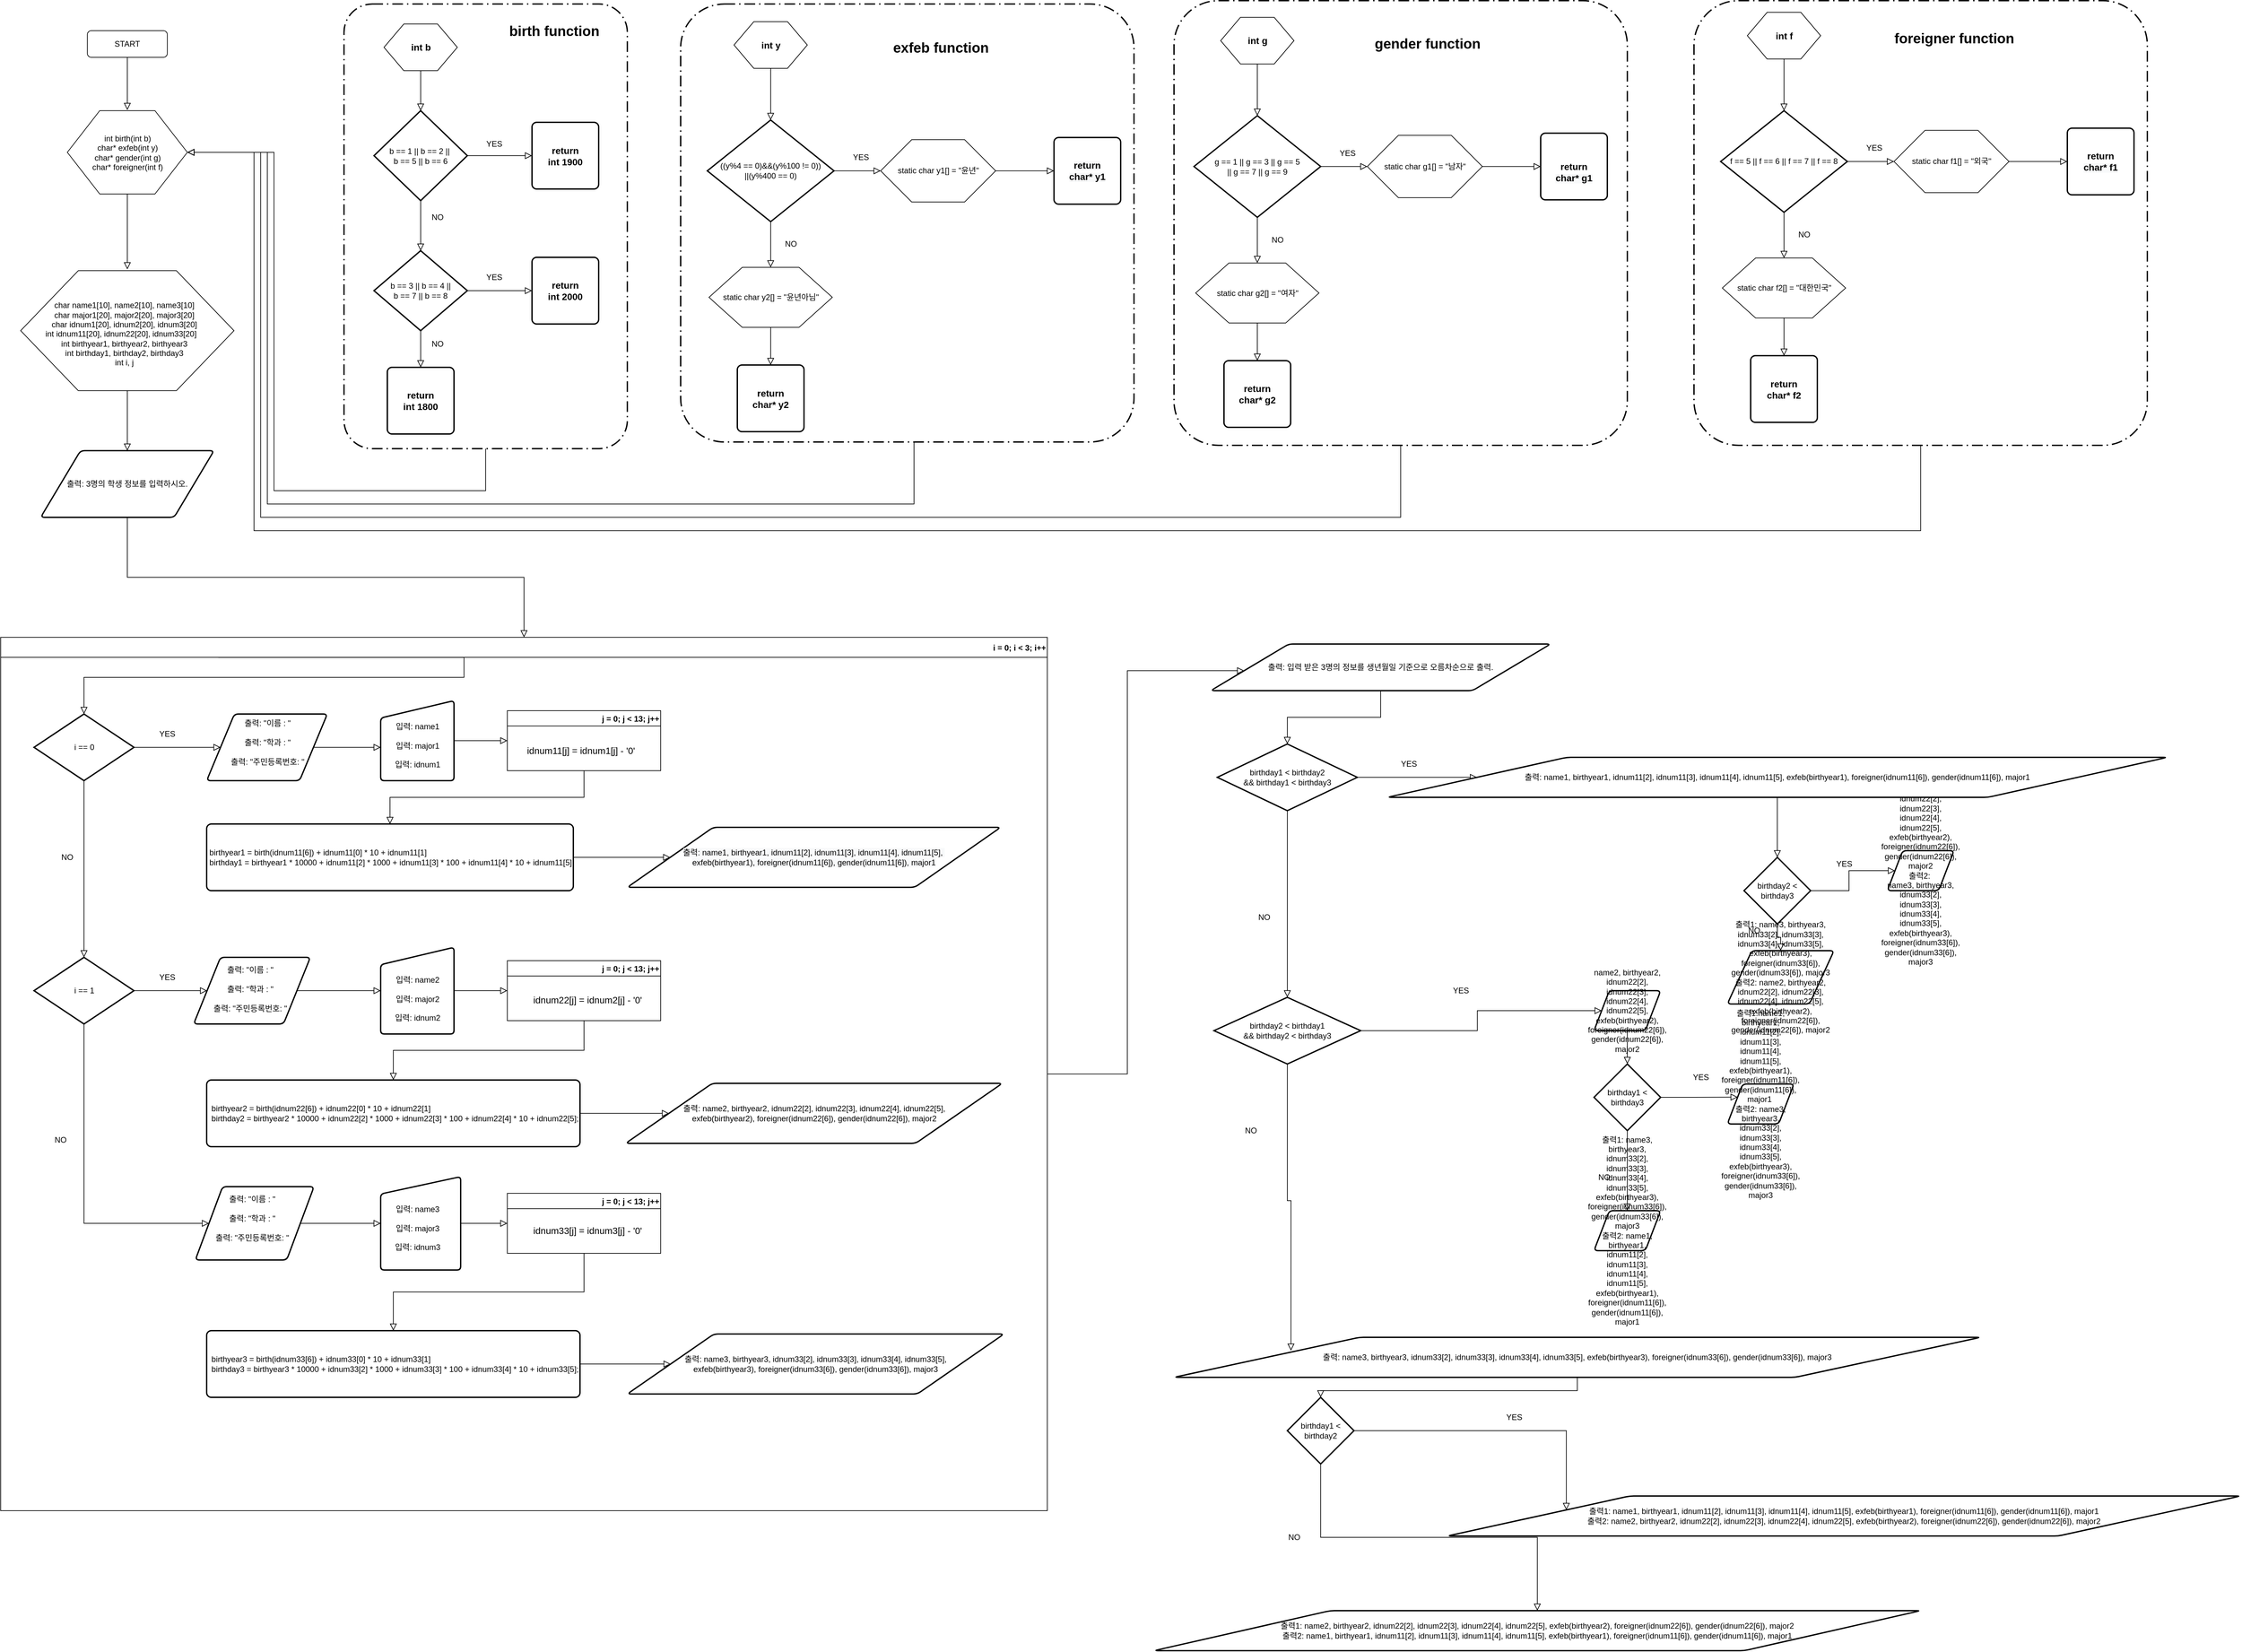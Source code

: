 <mxfile version="13.0.2" type="github">
  <diagram id="C5RBs43oDa-KdzZeNtuy" name="Page-1">
    <mxGraphModel dx="1422" dy="762" grid="1" gridSize="10" guides="1" tooltips="1" connect="1" arrows="1" fold="1" page="1" pageScale="1" pageWidth="827" pageHeight="1169" math="0" shadow="0">
      <root>
        <mxCell id="WIyWlLk6GJQsqaUBKTNV-0" />
        <mxCell id="WIyWlLk6GJQsqaUBKTNV-1" parent="WIyWlLk6GJQsqaUBKTNV-0" />
        <mxCell id="4wiE9PDr9LPtzBybS5Zg-10" style="edgeStyle=orthogonalEdgeStyle;rounded=0;orthogonalLoop=1;jettySize=auto;html=1;endArrow=block;endFill=0;endSize=8;exitX=0.5;exitY=1;exitDx=0;exitDy=0;" parent="WIyWlLk6GJQsqaUBKTNV-1" source="WIyWlLk6GJQsqaUBKTNV-3" edge="1">
          <mxGeometry relative="1" as="geometry">
            <Array as="points" />
            <mxPoint x="190" y="130" as="sourcePoint" />
            <mxPoint x="220" y="199" as="targetPoint" />
          </mxGeometry>
        </mxCell>
        <mxCell id="WIyWlLk6GJQsqaUBKTNV-3" value="START" style="rounded=1;whiteSpace=wrap;html=1;fontSize=12;glass=0;strokeWidth=1;shadow=0;" parent="WIyWlLk6GJQsqaUBKTNV-1" vertex="1">
          <mxGeometry x="160" y="80" width="120" height="40" as="geometry" />
        </mxCell>
        <mxCell id="4wiE9PDr9LPtzBybS5Zg-16" style="edgeStyle=orthogonalEdgeStyle;rounded=0;orthogonalLoop=1;jettySize=auto;html=1;exitX=1;exitY=0.5;exitDx=0;exitDy=0;endArrow=block;endFill=0;endSize=8;strokeColor=#FFFFFF;" parent="WIyWlLk6GJQsqaUBKTNV-1" source="4wiE9PDr9LPtzBybS5Zg-6" edge="1">
          <mxGeometry relative="1" as="geometry">
            <mxPoint x="510" y="260" as="targetPoint" />
          </mxGeometry>
        </mxCell>
        <mxCell id="Ko7_Mq95beZ5ZsDXgUVJ-6" style="edgeStyle=orthogonalEdgeStyle;rounded=0;jumpSize=6;orthogonalLoop=1;jettySize=auto;html=1;exitX=0.5;exitY=1;exitDx=0;exitDy=0;endArrow=block;endFill=0;endSize=8;" parent="WIyWlLk6GJQsqaUBKTNV-1" source="4wiE9PDr9LPtzBybS5Zg-6" target="Ko7_Mq95beZ5ZsDXgUVJ-3" edge="1">
          <mxGeometry relative="1" as="geometry" />
        </mxCell>
        <mxCell id="4wiE9PDr9LPtzBybS5Zg-6" value="" style="verticalLabelPosition=bottom;verticalAlign=top;html=1;shape=hexagon;perimeter=hexagonPerimeter2;arcSize=6;size=0.27;" parent="WIyWlLk6GJQsqaUBKTNV-1" vertex="1">
          <mxGeometry x="60" y="440" width="320" height="180" as="geometry" />
        </mxCell>
        <mxCell id="Ko7_Mq95beZ5ZsDXgUVJ-2" style="edgeStyle=orthogonalEdgeStyle;rounded=0;orthogonalLoop=1;jettySize=auto;html=1;exitX=0.5;exitY=1;exitDx=0;exitDy=0;endArrow=block;endFill=0;jumpSize=6;endSize=8;" parent="WIyWlLk6GJQsqaUBKTNV-1" source="4wiE9PDr9LPtzBybS5Zg-9" edge="1">
          <mxGeometry relative="1" as="geometry">
            <mxPoint x="220" y="438" as="targetPoint" />
            <Array as="points">
              <mxPoint x="220" y="438" />
              <mxPoint x="220" y="438" />
            </Array>
          </mxGeometry>
        </mxCell>
        <mxCell id="4wiE9PDr9LPtzBybS5Zg-9" value="" style="verticalLabelPosition=bottom;verticalAlign=top;html=1;shape=hexagon;perimeter=hexagonPerimeter2;arcSize=6;size=0.27;" parent="WIyWlLk6GJQsqaUBKTNV-1" vertex="1">
          <mxGeometry x="130" y="200" width="180" height="125" as="geometry" />
        </mxCell>
        <mxCell id="4wiE9PDr9LPtzBybS5Zg-11" value="&lt;div&gt;int birth(int b)&lt;/div&gt;&lt;div&gt;char* exfeb(int y)&lt;/div&gt;&lt;div&gt;char* gender(int g)&lt;/div&gt;&lt;div&gt;char* foreigner(int f)&lt;/div&gt;" style="text;html=1;resizable=0;autosize=1;align=center;verticalAlign=middle;points=[];fillColor=none;strokeColor=none;rounded=0;" parent="WIyWlLk6GJQsqaUBKTNV-1" vertex="1">
          <mxGeometry x="160" y="232.5" width="120" height="60" as="geometry" />
        </mxCell>
        <mxCell id="4wiE9PDr9LPtzBybS5Zg-12" value="&lt;span style=&quot;font-family: monospace ; font-size: 0px&quot;&gt;%3CmxGraphModel%3E%3Croot%3E%3CmxCell%20id%3D%220%22%2F%3E%3CmxCell%20id%3D%221%22%20parent%3D%220%22%2F%3E%3CmxCell%20id%3D%222%22%20value%3D%22%26lt%3Bdiv%26gt%3Bint%20birth(int%20b)%26lt%3B%2Fdiv%26gt%3B%26lt%3Bdiv%26gt%3Bchar*%20exfeb(int%20y)%26lt%3B%2Fdiv%26gt%3B%26lt%3Bdiv%26gt%3Bchar*%20gender(int%20g)%26lt%3B%2Fdiv%26gt%3B%26lt%3Bdiv%26gt%3Bchar*%20foreigner(int%20f)%26lt%3B%2Fdiv%26gt%3B%22%20style%3D%22text%3Bhtml%3D1%3Bresizable%3D0%3Bautosize%3D1%3Balign%3Dcenter%3BverticalAlign%3Dmiddle%3Bpoints%3D%5B%5D%3BfillColor%3Dnone%3BstrokeColor%3Dnone%3Brounded%3D0%3B%22%20vertex%3D%221%22%20parent%3D%221%22%3E%3CmxGeometry%20x%3D%2230%22%20y%3D%22170%22%20width%3D%22120%22%20height%3D%2260%22%20as%3D%22geometry%22%2F%3E%3C%2FmxCell%3E%3C%2Froot%3E%3C%2FmxGraphModel%3E&lt;/span&gt;&lt;font face=&quot;monospace&quot;&gt;&lt;span style=&quot;font-size: 0px&quot;&gt;&lt;span&gt;char name1[10];&lt;/span&gt;&lt;span&gt;  &lt;/span&gt;&lt;span&gt;//이름 입력 문자열 선언(3개)&lt;/span&gt;&lt;/span&gt;&lt;/font&gt;&lt;div&gt;&lt;font face=&quot;monospace&quot;&gt;&lt;span style=&quot;font-size: 0px&quot;&gt;&lt;span&gt; &lt;/span&gt;char name2[10];&lt;/span&gt;&lt;/font&gt;&lt;/div&gt;&lt;div&gt;&lt;font face=&quot;monospace&quot;&gt;&lt;span style=&quot;font-size: 0px&quot;&gt;&lt;span&gt; &lt;/span&gt;char name3[10];&lt;/span&gt;&lt;/font&gt;&lt;/div&gt;&lt;div&gt;&lt;font face=&quot;monospace&quot;&gt;&lt;span style=&quot;font-size: 0px&quot;&gt;&lt;span&gt; &lt;/span&gt;char major1[20];&lt;span&gt; &lt;/span&gt;//학과 입력 문자열 선언(3개)&lt;span&gt; &lt;/span&gt;&lt;/span&gt;&lt;/font&gt;&lt;/div&gt;&lt;div&gt;&lt;font face=&quot;monospace&quot;&gt;&lt;span style=&quot;font-size: 0px&quot;&gt;&lt;span&gt; &lt;/span&gt;char major2[20];&lt;/span&gt;&lt;/font&gt;&lt;/div&gt;&lt;div&gt;&lt;font face=&quot;monospace&quot;&gt;&lt;span style=&quot;font-size: 0px&quot;&gt;&lt;span&gt; &lt;/span&gt;char major3[20];&lt;/span&gt;&lt;/font&gt;&lt;/div&gt;&lt;div&gt;&lt;font face=&quot;monospace&quot;&gt;&lt;span style=&quot;font-size: 0px&quot;&gt;&lt;span&gt; &lt;/span&gt;char idnum1[13];&lt;span&gt; &lt;/span&gt;//주민등록번호 문자열 선언(3개)&lt;/span&gt;&lt;/font&gt;&lt;/div&gt;&lt;div&gt;&lt;font face=&quot;monospace&quot;&gt;&lt;span style=&quot;font-size: 0px&quot;&gt;&lt;span&gt; &lt;/span&gt;int idnum11[13];&lt;span&gt; &lt;/span&gt;//(문자열 주민등록번호 변환목적)숫자열 주민등록번호 선언(3개)&amp;nbsp; &amp;nbsp;&lt;/span&gt;&lt;/font&gt;&lt;/div&gt;&lt;div&gt;&lt;font face=&quot;monospace&quot;&gt;&lt;span style=&quot;font-size: 0px&quot;&gt;&lt;span&gt; &lt;/span&gt;char idnum2[13];&lt;/span&gt;&lt;/font&gt;&lt;/div&gt;&lt;div&gt;&lt;font face=&quot;monospace&quot;&gt;&lt;span style=&quot;font-size: 0px&quot;&gt;&lt;span&gt; &lt;/span&gt;int idnum22[13];&lt;/span&gt;&lt;/font&gt;&lt;/div&gt;&lt;div&gt;&lt;font face=&quot;monospace&quot;&gt;&lt;span style=&quot;font-size: 0px&quot;&gt;&lt;span&gt; &lt;/span&gt;char idnum3[13];&lt;/span&gt;&lt;/font&gt;&lt;/div&gt;&lt;div&gt;&lt;font face=&quot;monospace&quot;&gt;&lt;span style=&quot;font-size: 0px&quot;&gt;&lt;span&gt; &lt;/span&gt;int idnum33[13];&lt;/span&gt;&lt;/font&gt;&lt;/div&gt;&lt;div&gt;&lt;font face=&quot;monospace&quot;&gt;&lt;span style=&quot;font-size: 0px&quot;&gt;&lt;span&gt; &lt;/span&gt;int birthyear1, birthyear2, birthyear3;&lt;span&gt;  &lt;/span&gt;//출생년도 출력용 변수 선언(3개)&lt;/span&gt;&lt;/font&gt;&lt;/div&gt;&lt;div&gt;&lt;font face=&quot;monospace&quot;&gt;&lt;span style=&quot;font-size: 0px&quot;&gt;&lt;span&gt; &lt;/span&gt;int birthday1, birthday2, birthday3;&lt;span&gt;  &lt;/span&gt;//생년월일 비교용 변수 선언(3개)&lt;/span&gt;&lt;/font&gt;&lt;/div&gt;&lt;div&gt;&lt;font face=&quot;monospace&quot;&gt;&lt;span style=&quot;font-size: 0px&quot;&gt;&lt;br&gt;&lt;/span&gt;&lt;/font&gt;&lt;/div&gt;&lt;div&gt;&lt;font face=&quot;monospace&quot;&gt;&lt;span style=&quot;font-size: 0px&quot;&gt;&lt;span&gt; &lt;/span&gt;int i, j;&lt;/span&gt;&lt;/font&gt;&lt;/div&gt;" style="text;html=1;resizable=0;autosize=1;align=center;verticalAlign=middle;points=[];fillColor=none;strokeColor=none;rounded=0;" parent="WIyWlLk6GJQsqaUBKTNV-1" vertex="1">
          <mxGeometry x="320" y="70" width="20" height="290" as="geometry" />
        </mxCell>
        <mxCell id="4wiE9PDr9LPtzBybS5Zg-15" value="&lt;div&gt;char name1[10], name2[10], name3[10]&lt;/div&gt;&lt;div&gt;&lt;span&gt; &lt;/span&gt;char major1[20], major2[20], major3[20]&lt;/div&gt;&lt;div&gt;&lt;span&gt; &lt;/span&gt;char idnum1[20], idnum2[20], idnum3[20]&lt;/div&gt;&lt;div&gt;&lt;span&gt; &lt;/span&gt;int idnum11[20], idnum22[20], idnum33[20]&amp;nbsp; &amp;nbsp;&lt;/div&gt;&lt;div&gt;&lt;span&gt; &lt;/span&gt;int birthyear1, birthyear2, birthyear3&lt;/div&gt;&lt;div&gt;&lt;span&gt; &lt;/span&gt;int birthday1, birthday2, birthday3&lt;/div&gt;&lt;div&gt;&lt;span&gt;int i, j&lt;/span&gt;&lt;br&gt;&lt;/div&gt;" style="text;html=1;resizable=0;autosize=1;align=center;verticalAlign=middle;points=[];fillColor=none;strokeColor=none;rounded=0;" parent="WIyWlLk6GJQsqaUBKTNV-1" vertex="1">
          <mxGeometry x="90" y="485" width="250" height="100" as="geometry" />
        </mxCell>
        <mxCell id="lSgKYJNW8RAeHyvgfnGF-132" style="edgeStyle=orthogonalEdgeStyle;rounded=0;orthogonalLoop=1;jettySize=auto;html=1;endArrow=block;endFill=0;endSize=8;" parent="WIyWlLk6GJQsqaUBKTNV-1" source="Ko7_Mq95beZ5ZsDXgUVJ-3" target="Ko7_Mq95beZ5ZsDXgUVJ-7" edge="1">
          <mxGeometry relative="1" as="geometry" />
        </mxCell>
        <mxCell id="Ko7_Mq95beZ5ZsDXgUVJ-3" value="출력: 3명의 학생 정보를 입력하시오." style="shape=parallelogram;html=1;strokeWidth=2;perimeter=parallelogramPerimeter;whiteSpace=wrap;rounded=1;arcSize=12;size=0.23;" parent="WIyWlLk6GJQsqaUBKTNV-1" vertex="1">
          <mxGeometry x="90" y="710" width="260" height="100" as="geometry" />
        </mxCell>
        <mxCell id="lSgKYJNW8RAeHyvgfnGF-131" style="edgeStyle=orthogonalEdgeStyle;rounded=0;orthogonalLoop=1;jettySize=auto;html=1;endArrow=block;endFill=0;endSize=8;" parent="WIyWlLk6GJQsqaUBKTNV-1" source="Ko7_Mq95beZ5ZsDXgUVJ-7" target="Ko7_Mq95beZ5ZsDXgUVJ-29" edge="1">
          <mxGeometry relative="1" as="geometry">
            <Array as="points">
              <mxPoint x="1720" y="1645" />
              <mxPoint x="1720" y="1040" />
            </Array>
          </mxGeometry>
        </mxCell>
        <mxCell id="Ko7_Mq95beZ5ZsDXgUVJ-7" value="i = 0; i &lt; 3; i++" style="swimlane;align=right;startSize=30;" parent="WIyWlLk6GJQsqaUBKTNV-1" vertex="1">
          <mxGeometry x="30" y="990" width="1570" height="1310" as="geometry" />
        </mxCell>
        <mxCell id="lSgKYJNW8RAeHyvgfnGF-13" value="" style="edgeStyle=orthogonalEdgeStyle;rounded=0;orthogonalLoop=1;jettySize=auto;html=1;endArrow=block;endFill=0;endSize=8;" parent="Ko7_Mq95beZ5ZsDXgUVJ-7" source="Ko7_Mq95beZ5ZsDXgUVJ-8" target="Ko7_Mq95beZ5ZsDXgUVJ-37" edge="1">
          <mxGeometry relative="1" as="geometry" />
        </mxCell>
        <mxCell id="Ko7_Mq95beZ5ZsDXgUVJ-8" value="j = 0; j &lt; 13; j++" style="swimlane;align=right;" parent="Ko7_Mq95beZ5ZsDXgUVJ-7" vertex="1">
          <mxGeometry x="760" y="110" width="230" height="90" as="geometry" />
        </mxCell>
        <mxCell id="lSgKYJNW8RAeHyvgfnGF-7" value="&lt;font style=&quot;font-size: 14px&quot;&gt;idnum11[j] = idnum1[j] - &#39;0&#39;&lt;/font&gt;" style="text;html=1;align=center;verticalAlign=middle;resizable=0;points=[];autosize=1;" parent="Ko7_Mq95beZ5ZsDXgUVJ-8" vertex="1">
          <mxGeometry x="20" y="50" width="180" height="20" as="geometry" />
        </mxCell>
        <mxCell id="lSgKYJNW8RAeHyvgfnGF-10" value="" style="edgeStyle=orthogonalEdgeStyle;rounded=0;orthogonalLoop=1;jettySize=auto;html=1;endArrow=block;endFill=0;endSize=8;" parent="Ko7_Mq95beZ5ZsDXgUVJ-7" source="Ko7_Mq95beZ5ZsDXgUVJ-9" target="Ko7_Mq95beZ5ZsDXgUVJ-39" edge="1">
          <mxGeometry relative="1" as="geometry" />
        </mxCell>
        <mxCell id="Ko7_Mq95beZ5ZsDXgUVJ-9" value="j = 0; j &lt; 13; j++" style="swimlane;align=right;" parent="Ko7_Mq95beZ5ZsDXgUVJ-7" vertex="1">
          <mxGeometry x="760" y="834" width="230" height="90" as="geometry" />
        </mxCell>
        <mxCell id="lSgKYJNW8RAeHyvgfnGF-9" value="&lt;font style=&quot;font-size: 14px&quot;&gt;idnum33[j] = idnum3[j] - &#39;0&#39;&lt;/font&gt;" style="text;html=1;align=center;verticalAlign=middle;resizable=0;points=[];autosize=1;" parent="Ko7_Mq95beZ5ZsDXgUVJ-9" vertex="1">
          <mxGeometry x="30" y="46" width="180" height="20" as="geometry" />
        </mxCell>
        <mxCell id="Ko7_Mq95beZ5ZsDXgUVJ-75" style="edgeStyle=orthogonalEdgeStyle;rounded=0;jumpSize=6;orthogonalLoop=1;jettySize=auto;html=1;endArrow=block;endFill=0;endSize=8;" parent="Ko7_Mq95beZ5ZsDXgUVJ-7" source="Ko7_Mq95beZ5ZsDXgUVJ-11" target="Ko7_Mq95beZ5ZsDXgUVJ-13" edge="1">
          <mxGeometry relative="1" as="geometry" />
        </mxCell>
        <mxCell id="dBFYVeHw5s0hKZNI1sb_-72" style="edgeStyle=orthogonalEdgeStyle;rounded=0;orthogonalLoop=1;jettySize=auto;html=1;endArrow=block;endFill=0;endSize=8;" edge="1" parent="Ko7_Mq95beZ5ZsDXgUVJ-7" source="Ko7_Mq95beZ5ZsDXgUVJ-11" target="Ko7_Mq95beZ5ZsDXgUVJ-18">
          <mxGeometry relative="1" as="geometry" />
        </mxCell>
        <mxCell id="Ko7_Mq95beZ5ZsDXgUVJ-11" value="" style="strokeWidth=2;html=1;shape=mxgraph.flowchart.decision;whiteSpace=wrap;align=right;" parent="Ko7_Mq95beZ5ZsDXgUVJ-7" vertex="1">
          <mxGeometry x="50" y="115" width="150" height="100" as="geometry" />
        </mxCell>
        <mxCell id="Ko7_Mq95beZ5ZsDXgUVJ-12" value="i == 0" style="text;html=1;resizable=0;autosize=1;align=center;verticalAlign=middle;points=[];fillColor=none;strokeColor=none;rounded=0;" parent="Ko7_Mq95beZ5ZsDXgUVJ-7" vertex="1">
          <mxGeometry x="100" y="155" width="50" height="20" as="geometry" />
        </mxCell>
        <mxCell id="dBFYVeHw5s0hKZNI1sb_-80" style="edgeStyle=orthogonalEdgeStyle;rounded=0;orthogonalLoop=1;jettySize=auto;html=1;exitX=1;exitY=0.5;exitDx=0;exitDy=0;exitPerimeter=0;endArrow=block;endFill=0;endSize=8;" edge="1" parent="Ko7_Mq95beZ5ZsDXgUVJ-7" source="Ko7_Mq95beZ5ZsDXgUVJ-13" target="Ko7_Mq95beZ5ZsDXgUVJ-19">
          <mxGeometry relative="1" as="geometry" />
        </mxCell>
        <mxCell id="dBFYVeHw5s0hKZNI1sb_-93" style="edgeStyle=orthogonalEdgeStyle;rounded=0;orthogonalLoop=1;jettySize=auto;html=1;exitX=0.5;exitY=1;exitDx=0;exitDy=0;exitPerimeter=0;entryX=0;entryY=0.5;entryDx=0;entryDy=0;endArrow=block;endFill=0;endSize=8;" edge="1" parent="Ko7_Mq95beZ5ZsDXgUVJ-7" source="Ko7_Mq95beZ5ZsDXgUVJ-13" target="Ko7_Mq95beZ5ZsDXgUVJ-20">
          <mxGeometry relative="1" as="geometry">
            <Array as="points">
              <mxPoint x="125" y="879" />
            </Array>
          </mxGeometry>
        </mxCell>
        <mxCell id="Ko7_Mq95beZ5ZsDXgUVJ-13" value="" style="strokeWidth=2;html=1;shape=mxgraph.flowchart.decision;whiteSpace=wrap;align=right;" parent="Ko7_Mq95beZ5ZsDXgUVJ-7" vertex="1">
          <mxGeometry x="50" y="480" width="150" height="100" as="geometry" />
        </mxCell>
        <mxCell id="Ko7_Mq95beZ5ZsDXgUVJ-14" value="i == 1" style="text;html=1;resizable=0;autosize=1;align=center;verticalAlign=middle;points=[];fillColor=none;strokeColor=none;rounded=0;" parent="Ko7_Mq95beZ5ZsDXgUVJ-7" vertex="1">
          <mxGeometry x="100" y="520" width="50" height="20" as="geometry" />
        </mxCell>
        <mxCell id="dBFYVeHw5s0hKZNI1sb_-83" style="edgeStyle=orthogonalEdgeStyle;rounded=0;orthogonalLoop=1;jettySize=auto;html=1;endArrow=block;endFill=0;endSize=8;" edge="1" parent="Ko7_Mq95beZ5ZsDXgUVJ-7" source="Ko7_Mq95beZ5ZsDXgUVJ-17" target="Ko7_Mq95beZ5ZsDXgUVJ-38">
          <mxGeometry relative="1" as="geometry" />
        </mxCell>
        <mxCell id="Ko7_Mq95beZ5ZsDXgUVJ-17" value="j = 0; j &lt; 13; j++" style="swimlane;align=right;" parent="Ko7_Mq95beZ5ZsDXgUVJ-7" vertex="1">
          <mxGeometry x="760" y="485" width="230" height="90" as="geometry" />
        </mxCell>
        <mxCell id="lSgKYJNW8RAeHyvgfnGF-8" value="&lt;font style=&quot;font-size: 14px&quot;&gt;idnum22[j] = idnum2[j] - &#39;0&#39;&lt;/font&gt;" style="text;html=1;align=center;verticalAlign=middle;resizable=0;points=[];autosize=1;" parent="Ko7_Mq95beZ5ZsDXgUVJ-17" vertex="1">
          <mxGeometry x="30" y="49" width="180" height="20" as="geometry" />
        </mxCell>
        <mxCell id="lSgKYJNW8RAeHyvgfnGF-6" value="" style="edgeStyle=orthogonalEdgeStyle;rounded=0;orthogonalLoop=1;jettySize=auto;html=1;endArrow=block;endFill=0;endSize=8;" parent="Ko7_Mq95beZ5ZsDXgUVJ-7" source="Ko7_Mq95beZ5ZsDXgUVJ-18" target="Ko7_Mq95beZ5ZsDXgUVJ-50" edge="1">
          <mxGeometry relative="1" as="geometry">
            <Array as="points">
              <mxPoint x="530" y="165" />
              <mxPoint x="530" y="165" />
            </Array>
          </mxGeometry>
        </mxCell>
        <mxCell id="Ko7_Mq95beZ5ZsDXgUVJ-18" value="" style="shape=parallelogram;html=1;strokeWidth=2;perimeter=parallelogramPerimeter;whiteSpace=wrap;rounded=1;arcSize=12;size=0.23;align=right;" parent="Ko7_Mq95beZ5ZsDXgUVJ-7" vertex="1">
          <mxGeometry x="309" y="115" width="181" height="100" as="geometry" />
        </mxCell>
        <mxCell id="dBFYVeHw5s0hKZNI1sb_-81" style="edgeStyle=orthogonalEdgeStyle;rounded=0;orthogonalLoop=1;jettySize=auto;html=1;exitX=1;exitY=0.5;exitDx=0;exitDy=0;entryX=0;entryY=0.5;entryDx=0;entryDy=0;endArrow=block;endFill=0;endSize=8;" edge="1" parent="Ko7_Mq95beZ5ZsDXgUVJ-7" source="Ko7_Mq95beZ5ZsDXgUVJ-19" target="Ko7_Mq95beZ5ZsDXgUVJ-51">
          <mxGeometry relative="1" as="geometry" />
        </mxCell>
        <mxCell id="Ko7_Mq95beZ5ZsDXgUVJ-19" value="" style="shape=parallelogram;html=1;strokeWidth=2;perimeter=parallelogramPerimeter;whiteSpace=wrap;rounded=1;arcSize=12;size=0.23;align=right;" parent="Ko7_Mq95beZ5ZsDXgUVJ-7" vertex="1">
          <mxGeometry x="289.5" y="480" width="175" height="100" as="geometry" />
        </mxCell>
        <mxCell id="dBFYVeHw5s0hKZNI1sb_-85" style="edgeStyle=orthogonalEdgeStyle;rounded=0;orthogonalLoop=1;jettySize=auto;html=1;endArrow=block;endFill=0;endSize=8;" edge="1" parent="Ko7_Mq95beZ5ZsDXgUVJ-7" source="Ko7_Mq95beZ5ZsDXgUVJ-20" target="Ko7_Mq95beZ5ZsDXgUVJ-52">
          <mxGeometry relative="1" as="geometry" />
        </mxCell>
        <mxCell id="Ko7_Mq95beZ5ZsDXgUVJ-20" value="" style="shape=parallelogram;html=1;strokeWidth=2;perimeter=parallelogramPerimeter;whiteSpace=wrap;rounded=1;arcSize=12;size=0.23;align=right;" parent="Ko7_Mq95beZ5ZsDXgUVJ-7" vertex="1">
          <mxGeometry x="292" y="824" width="178" height="110" as="geometry" />
        </mxCell>
        <mxCell id="Ko7_Mq95beZ5ZsDXgUVJ-21" value="&lt;div&gt;출력: &quot;이름 : &quot;&lt;/div&gt;&lt;div&gt;&lt;br&gt;&lt;/div&gt;&lt;div&gt;출력: &quot;학과 : &quot;&lt;/div&gt;&lt;div&gt;&lt;br&gt;&lt;/div&gt;&lt;div&gt;출력: &quot;주민등록번호: &quot;&lt;/div&gt;&lt;div&gt;&lt;br&gt;&lt;/div&gt;" style="text;html=1;resizable=0;autosize=1;align=center;verticalAlign=middle;points=[];fillColor=none;strokeColor=none;rounded=0;" parent="Ko7_Mq95beZ5ZsDXgUVJ-7" vertex="1">
          <mxGeometry x="334.5" y="120" width="130" height="90" as="geometry" />
        </mxCell>
        <mxCell id="Ko7_Mq95beZ5ZsDXgUVJ-37" value="&lt;div style=&quot;text-align: justify&quot;&gt;&lt;span&gt;birthyear1 = birth(idnum11[6]) + idnum11[0] * 10 + idnum11[1]&lt;/span&gt;&lt;/div&gt;&lt;div style=&quot;text-align: justify&quot;&gt;&lt;span&gt;birthday1 = birthyear1 * 10000 + idnum11[2] * 1000 + idnum11[3] * 100 + idnum11[4] * 10 + idnum11[5]&lt;/span&gt;&lt;/div&gt;" style="rounded=1;whiteSpace=wrap;html=1;absoluteArcSize=1;arcSize=14;strokeWidth=2;align=right;" parent="Ko7_Mq95beZ5ZsDXgUVJ-7" vertex="1">
          <mxGeometry x="309" y="280" width="550" height="100" as="geometry" />
        </mxCell>
        <mxCell id="dBFYVeHw5s0hKZNI1sb_-84" style="edgeStyle=orthogonalEdgeStyle;rounded=0;orthogonalLoop=1;jettySize=auto;html=1;endArrow=block;endFill=0;endSize=8;" edge="1" parent="Ko7_Mq95beZ5ZsDXgUVJ-7" source="Ko7_Mq95beZ5ZsDXgUVJ-38" target="dBFYVeHw5s0hKZNI1sb_-70">
          <mxGeometry relative="1" as="geometry" />
        </mxCell>
        <mxCell id="Ko7_Mq95beZ5ZsDXgUVJ-38" value="&lt;div style=&quot;text-align: justify&quot;&gt;&lt;span&gt;birthyear2 = birth(idnum22[6]) + idnum22[0] * 10 + idnum22[1]&lt;/span&gt;&lt;/div&gt;&lt;div style=&quot;text-align: justify&quot;&gt;&lt;span&gt;birthday2 = birthyear2 * 10000 + idnum22[2] * 1000 + idnum22[3] * 100 + idnum22[4] * 10 + idnum22[5];&lt;/span&gt;&lt;/div&gt;" style="rounded=1;whiteSpace=wrap;html=1;absoluteArcSize=1;arcSize=14;strokeWidth=2;align=right;" parent="Ko7_Mq95beZ5ZsDXgUVJ-7" vertex="1">
          <mxGeometry x="309" y="664" width="560" height="100" as="geometry" />
        </mxCell>
        <mxCell id="dBFYVeHw5s0hKZNI1sb_-87" style="edgeStyle=orthogonalEdgeStyle;rounded=0;orthogonalLoop=1;jettySize=auto;html=1;endArrow=block;endFill=0;endSize=8;" edge="1" parent="Ko7_Mq95beZ5ZsDXgUVJ-7" source="Ko7_Mq95beZ5ZsDXgUVJ-39" target="dBFYVeHw5s0hKZNI1sb_-71">
          <mxGeometry relative="1" as="geometry" />
        </mxCell>
        <mxCell id="Ko7_Mq95beZ5ZsDXgUVJ-39" value="&lt;div style=&quot;text-align: justify&quot;&gt;&lt;span&gt;birthyear3 = birth(idnum33[6]) + idnum33[0] * 10 + idnum33[1]&lt;/span&gt;&lt;/div&gt;&lt;div style=&quot;text-align: justify&quot;&gt;&lt;span&gt;birthday3 = birthyear3 * 10000 + idnum33[2] * 1000 + idnum33[3] * 100 + idnum33[4] * 10 + idnum33[5];&lt;/span&gt;&lt;/div&gt;" style="rounded=1;whiteSpace=wrap;html=1;absoluteArcSize=1;arcSize=14;strokeWidth=2;align=right;" parent="Ko7_Mq95beZ5ZsDXgUVJ-7" vertex="1">
          <mxGeometry x="309" y="1040" width="560" height="100" as="geometry" />
        </mxCell>
        <mxCell id="dBFYVeHw5s0hKZNI1sb_-76" style="edgeStyle=orthogonalEdgeStyle;rounded=0;orthogonalLoop=1;jettySize=auto;html=1;entryX=0;entryY=0.5;entryDx=0;entryDy=0;endArrow=block;endFill=0;endSize=8;" edge="1" parent="Ko7_Mq95beZ5ZsDXgUVJ-7" source="Ko7_Mq95beZ5ZsDXgUVJ-50" target="Ko7_Mq95beZ5ZsDXgUVJ-8">
          <mxGeometry relative="1" as="geometry" />
        </mxCell>
        <mxCell id="Ko7_Mq95beZ5ZsDXgUVJ-50" value="" style="html=1;strokeWidth=2;shape=manualInput;whiteSpace=wrap;rounded=1;size=26;arcSize=11;align=right;" parent="Ko7_Mq95beZ5ZsDXgUVJ-7" vertex="1">
          <mxGeometry x="570" y="95" width="110" height="120" as="geometry" />
        </mxCell>
        <mxCell id="dBFYVeHw5s0hKZNI1sb_-82" style="edgeStyle=orthogonalEdgeStyle;rounded=0;orthogonalLoop=1;jettySize=auto;html=1;exitX=1;exitY=0.5;exitDx=0;exitDy=0;entryX=0;entryY=0.5;entryDx=0;entryDy=0;endArrow=block;endFill=0;endSize=8;" edge="1" parent="Ko7_Mq95beZ5ZsDXgUVJ-7" source="Ko7_Mq95beZ5ZsDXgUVJ-51" target="Ko7_Mq95beZ5ZsDXgUVJ-17">
          <mxGeometry relative="1" as="geometry" />
        </mxCell>
        <mxCell id="Ko7_Mq95beZ5ZsDXgUVJ-51" value="" style="html=1;strokeWidth=2;shape=manualInput;whiteSpace=wrap;rounded=1;size=26;arcSize=11;align=right;" parent="Ko7_Mq95beZ5ZsDXgUVJ-7" vertex="1">
          <mxGeometry x="570" y="465" width="110" height="130" as="geometry" />
        </mxCell>
        <mxCell id="dBFYVeHw5s0hKZNI1sb_-86" style="edgeStyle=orthogonalEdgeStyle;rounded=0;orthogonalLoop=1;jettySize=auto;html=1;exitX=1;exitY=0.5;exitDx=0;exitDy=0;entryX=0;entryY=0.5;entryDx=0;entryDy=0;endArrow=block;endFill=0;endSize=8;" edge="1" parent="Ko7_Mq95beZ5ZsDXgUVJ-7" source="Ko7_Mq95beZ5ZsDXgUVJ-52" target="Ko7_Mq95beZ5ZsDXgUVJ-9">
          <mxGeometry relative="1" as="geometry" />
        </mxCell>
        <mxCell id="Ko7_Mq95beZ5ZsDXgUVJ-52" value="" style="html=1;strokeWidth=2;shape=manualInput;whiteSpace=wrap;rounded=1;size=26;arcSize=11;align=right;" parent="Ko7_Mq95beZ5ZsDXgUVJ-7" vertex="1">
          <mxGeometry x="570" y="809" width="120" height="140" as="geometry" />
        </mxCell>
        <mxCell id="Ko7_Mq95beZ5ZsDXgUVJ-53" value="&lt;div&gt;&lt;br&gt;&lt;/div&gt;&lt;div&gt;입력: name1&lt;/div&gt;&lt;div&gt;&lt;br&gt;&lt;/div&gt;&lt;div&gt;입력: major1&lt;/div&gt;&lt;div&gt;&lt;br&gt;&lt;/div&gt;&lt;div&gt;입력: idnum1&lt;/div&gt;" style="text;html=1;resizable=0;autosize=1;align=center;verticalAlign=middle;points=[];fillColor=none;strokeColor=none;rounded=0;" parent="Ko7_Mq95beZ5ZsDXgUVJ-7" vertex="1">
          <mxGeometry x="580" y="110" width="90" height="90" as="geometry" />
        </mxCell>
        <mxCell id="Ko7_Mq95beZ5ZsDXgUVJ-54" value="&lt;div&gt;&lt;br&gt;&lt;/div&gt;&lt;div&gt;입력: name2&lt;/div&gt;&lt;div&gt;&lt;br&gt;&lt;/div&gt;&lt;div&gt;입력: major2&lt;/div&gt;&lt;div&gt;&lt;br&gt;&lt;/div&gt;&lt;div&gt;입력: idnum2&lt;/div&gt;" style="text;html=1;resizable=0;autosize=1;align=center;verticalAlign=middle;points=[];fillColor=none;strokeColor=none;rounded=0;" parent="Ko7_Mq95beZ5ZsDXgUVJ-7" vertex="1">
          <mxGeometry x="580" y="490" width="90" height="90" as="geometry" />
        </mxCell>
        <mxCell id="Ko7_Mq95beZ5ZsDXgUVJ-55" value="&lt;div&gt;&lt;br&gt;&lt;/div&gt;&lt;div&gt;입력: name3&lt;/div&gt;&lt;div&gt;&lt;br&gt;&lt;/div&gt;&lt;div&gt;입력: major3&lt;/div&gt;&lt;div&gt;&lt;br&gt;&lt;/div&gt;&lt;div&gt;입력: idnum3&lt;/div&gt;" style="text;html=1;resizable=0;autosize=1;align=center;verticalAlign=middle;points=[];fillColor=none;strokeColor=none;rounded=0;" parent="Ko7_Mq95beZ5ZsDXgUVJ-7" vertex="1">
          <mxGeometry x="580" y="834" width="90" height="90" as="geometry" />
        </mxCell>
        <mxCell id="Ko7_Mq95beZ5ZsDXgUVJ-56" value="&lt;div&gt;출력: &quot;이름 : &quot;&lt;/div&gt;&lt;div&gt;&lt;br&gt;&lt;/div&gt;&lt;div&gt;출력: &quot;학과 : &quot;&lt;/div&gt;&lt;div&gt;&lt;br&gt;&lt;/div&gt;&lt;div&gt;출력: &quot;주민등록번호: &quot;&lt;/div&gt;&lt;div&gt;&lt;br&gt;&lt;/div&gt;" style="text;html=1;resizable=0;autosize=1;align=center;verticalAlign=middle;points=[];fillColor=none;strokeColor=none;rounded=0;" parent="Ko7_Mq95beZ5ZsDXgUVJ-7" vertex="1">
          <mxGeometry x="309" y="490" width="130" height="90" as="geometry" />
        </mxCell>
        <mxCell id="Ko7_Mq95beZ5ZsDXgUVJ-57" value="&lt;div&gt;출력: &quot;이름 : &quot;&lt;/div&gt;&lt;div&gt;&lt;br&gt;&lt;/div&gt;&lt;div&gt;출력: &quot;학과 : &quot;&lt;/div&gt;&lt;div&gt;&lt;br&gt;&lt;/div&gt;&lt;div&gt;출력: &quot;주민등록번호: &quot;&lt;/div&gt;&lt;div&gt;&lt;br&gt;&lt;/div&gt;" style="text;html=1;resizable=0;autosize=1;align=center;verticalAlign=middle;points=[];fillColor=none;strokeColor=none;rounded=0;" parent="Ko7_Mq95beZ5ZsDXgUVJ-7" vertex="1">
          <mxGeometry x="312" y="834" width="130" height="90" as="geometry" />
        </mxCell>
        <mxCell id="Ko7_Mq95beZ5ZsDXgUVJ-87" style="edgeStyle=orthogonalEdgeStyle;rounded=0;jumpSize=6;orthogonalLoop=1;jettySize=auto;html=1;endArrow=block;endFill=0;endSize=8;entryX=0.5;entryY=0;entryDx=0;entryDy=0;entryPerimeter=0;exitX=0.208;exitY=0.023;exitDx=0;exitDy=0;exitPerimeter=0;" parent="Ko7_Mq95beZ5ZsDXgUVJ-7" source="Ko7_Mq95beZ5ZsDXgUVJ-7" target="Ko7_Mq95beZ5ZsDXgUVJ-11" edge="1">
          <mxGeometry relative="1" as="geometry">
            <mxPoint x="265" y="60" as="sourcePoint" />
            <mxPoint x="265" y="210" as="targetPoint" />
            <Array as="points">
              <mxPoint x="695" y="30" />
              <mxPoint x="695" y="60" />
              <mxPoint x="125" y="60" />
            </Array>
          </mxGeometry>
        </mxCell>
        <mxCell id="Ko7_Mq95beZ5ZsDXgUVJ-88" value="YES" style="text;html=1;strokeColor=none;fillColor=none;align=center;verticalAlign=middle;whiteSpace=wrap;rounded=0;" parent="Ko7_Mq95beZ5ZsDXgUVJ-7" vertex="1">
          <mxGeometry x="230" y="135" width="40" height="20" as="geometry" />
        </mxCell>
        <mxCell id="Ko7_Mq95beZ5ZsDXgUVJ-89" value="NO" style="text;html=1;strokeColor=none;fillColor=none;align=center;verticalAlign=middle;whiteSpace=wrap;rounded=0;" parent="Ko7_Mq95beZ5ZsDXgUVJ-7" vertex="1">
          <mxGeometry x="80" y="320" width="40" height="20" as="geometry" />
        </mxCell>
        <mxCell id="dBFYVeHw5s0hKZNI1sb_-70" value="출력: name2, birthyear2, idnum22[2], idnum22[3], idnum22[4], idnum22[5], &lt;br&gt;exfeb(birthyear2), foreigner(idnum22[6]), gender(idnum22[6]), major2" style="shape=parallelogram;html=1;strokeWidth=2;perimeter=parallelogramPerimeter;whiteSpace=wrap;rounded=1;arcSize=12;size=0.23;align=center;" vertex="1" parent="Ko7_Mq95beZ5ZsDXgUVJ-7">
          <mxGeometry x="937.5" y="669" width="565" height="90" as="geometry" />
        </mxCell>
        <mxCell id="dBFYVeHw5s0hKZNI1sb_-71" value="출력: name3, birthyear3, idnum33[2], idnum33[3], idnum33[4], idnum33[5], &lt;br&gt;exfeb(birthyear3), foreigner(idnum33[6]), gender(idnum33[6]), major3" style="shape=parallelogram;html=1;strokeWidth=2;perimeter=parallelogramPerimeter;whiteSpace=wrap;rounded=1;arcSize=12;size=0.23;align=center;" vertex="1" parent="Ko7_Mq95beZ5ZsDXgUVJ-7">
          <mxGeometry x="940" y="1045" width="565" height="90" as="geometry" />
        </mxCell>
        <mxCell id="dBFYVeHw5s0hKZNI1sb_-73" value="YES" style="text;html=1;strokeColor=none;fillColor=none;align=center;verticalAlign=middle;whiteSpace=wrap;rounded=0;" vertex="1" parent="Ko7_Mq95beZ5ZsDXgUVJ-7">
          <mxGeometry x="230" y="500" width="40" height="20" as="geometry" />
        </mxCell>
        <mxCell id="Ko7_Mq95beZ5ZsDXgUVJ-26" value="&lt;span style=&quot;font-family: &amp;#34;helvetica&amp;#34; ; font-size: 12px ; font-style: normal ; font-weight: 400 ; letter-spacing: normal ; text-indent: 0px ; text-transform: none ; word-spacing: 0px ; background-color: rgb(248 , 249 , 250) ; float: none ; display: inline&quot;&gt;출력: name1, birthyear1, idnum11[2], idnum11[3], idnum11[4], idnum11[5],&lt;span&gt;&amp;nbsp;&lt;/span&gt;&lt;/span&gt;&lt;br style=&quot;font-family: &amp;#34;helvetica&amp;#34; ; font-size: 12px ; font-style: normal ; font-weight: 400 ; letter-spacing: normal ; text-indent: 0px ; text-transform: none ; word-spacing: 0px ; background-color: rgb(248 , 249 , 250)&quot;&gt;&lt;span style=&quot;font-family: &amp;#34;helvetica&amp;#34; ; font-size: 12px ; font-style: normal ; font-weight: 400 ; letter-spacing: normal ; text-indent: 0px ; text-transform: none ; word-spacing: 0px ; background-color: rgb(248 , 249 , 250) ; float: none ; display: inline&quot;&gt;exfeb(birthyear1), foreigner(idnum11[6]), gender(idnum11[6]), major1&lt;/span&gt;" style="shape=parallelogram;html=1;strokeWidth=2;perimeter=parallelogramPerimeter;whiteSpace=wrap;rounded=1;arcSize=12;size=0.23;align=center;fontStyle=1" parent="Ko7_Mq95beZ5ZsDXgUVJ-7" vertex="1">
          <mxGeometry x="940" y="285" width="560" height="90" as="geometry" />
        </mxCell>
        <mxCell id="dBFYVeHw5s0hKZNI1sb_-74" style="edgeStyle=orthogonalEdgeStyle;rounded=0;orthogonalLoop=1;jettySize=auto;html=1;exitX=1;exitY=0.5;exitDx=0;exitDy=0;endArrow=block;endFill=0;endSize=8;" edge="1" parent="Ko7_Mq95beZ5ZsDXgUVJ-7" source="Ko7_Mq95beZ5ZsDXgUVJ-37" target="Ko7_Mq95beZ5ZsDXgUVJ-26">
          <mxGeometry relative="1" as="geometry" />
        </mxCell>
        <mxCell id="dBFYVeHw5s0hKZNI1sb_-77" value="NO" style="text;html=1;strokeColor=none;fillColor=none;align=center;verticalAlign=middle;whiteSpace=wrap;rounded=0;" vertex="1" parent="Ko7_Mq95beZ5ZsDXgUVJ-7">
          <mxGeometry x="70" y="744" width="40" height="20" as="geometry" />
        </mxCell>
        <mxCell id="dBFYVeHw5s0hKZNI1sb_-96" style="edgeStyle=orthogonalEdgeStyle;rounded=0;orthogonalLoop=1;jettySize=auto;html=1;endArrow=block;endFill=0;endSize=8;" edge="1" parent="WIyWlLk6GJQsqaUBKTNV-1" source="Ko7_Mq95beZ5ZsDXgUVJ-29" target="Ko7_Mq95beZ5ZsDXgUVJ-30">
          <mxGeometry relative="1" as="geometry" />
        </mxCell>
        <mxCell id="Ko7_Mq95beZ5ZsDXgUVJ-29" value="출력: 입력 받은 3명의 정보를 생년월일 기준으로 오름차순으로 출력." style="shape=parallelogram;html=1;strokeWidth=2;perimeter=parallelogramPerimeter;whiteSpace=wrap;rounded=1;arcSize=12;size=0.23;" parent="WIyWlLk6GJQsqaUBKTNV-1" vertex="1">
          <mxGeometry x="1845" y="1000" width="510" height="70" as="geometry" />
        </mxCell>
        <mxCell id="dBFYVeHw5s0hKZNI1sb_-98" style="edgeStyle=orthogonalEdgeStyle;rounded=0;orthogonalLoop=1;jettySize=auto;html=1;exitX=1;exitY=0.5;exitDx=0;exitDy=0;exitPerimeter=0;endArrow=block;endFill=0;endSize=8;" edge="1" parent="WIyWlLk6GJQsqaUBKTNV-1" source="Ko7_Mq95beZ5ZsDXgUVJ-30" target="dBFYVeHw5s0hKZNI1sb_-97">
          <mxGeometry relative="1" as="geometry" />
        </mxCell>
        <mxCell id="dBFYVeHw5s0hKZNI1sb_-102" style="edgeStyle=orthogonalEdgeStyle;rounded=0;orthogonalLoop=1;jettySize=auto;html=1;exitX=0.5;exitY=1;exitDx=0;exitDy=0;exitPerimeter=0;entryX=0.5;entryY=0;entryDx=0;entryDy=0;entryPerimeter=0;endArrow=block;endFill=0;endSize=8;" edge="1" parent="WIyWlLk6GJQsqaUBKTNV-1" source="Ko7_Mq95beZ5ZsDXgUVJ-30" target="Ko7_Mq95beZ5ZsDXgUVJ-34">
          <mxGeometry relative="1" as="geometry" />
        </mxCell>
        <mxCell id="Ko7_Mq95beZ5ZsDXgUVJ-30" value="birthday1 &amp;lt; birthday2 &lt;br&gt;&amp;amp;&amp;amp; birthday1 &amp;lt; birthday3" style="strokeWidth=2;html=1;shape=mxgraph.flowchart.decision;whiteSpace=wrap;align=center;" parent="WIyWlLk6GJQsqaUBKTNV-1" vertex="1">
          <mxGeometry x="1855" y="1150" width="210" height="100" as="geometry" />
        </mxCell>
        <mxCell id="dBFYVeHw5s0hKZNI1sb_-113" style="edgeStyle=orthogonalEdgeStyle;rounded=0;orthogonalLoop=1;jettySize=auto;html=1;exitX=1;exitY=0.5;exitDx=0;exitDy=0;exitPerimeter=0;endArrow=block;endFill=0;endSize=8;" edge="1" parent="WIyWlLk6GJQsqaUBKTNV-1" source="Ko7_Mq95beZ5ZsDXgUVJ-31" target="Ko7_Mq95beZ5ZsDXgUVJ-48">
          <mxGeometry relative="1" as="geometry" />
        </mxCell>
        <mxCell id="dBFYVeHw5s0hKZNI1sb_-115" style="edgeStyle=orthogonalEdgeStyle;rounded=0;orthogonalLoop=1;jettySize=auto;html=1;exitX=0.5;exitY=1;exitDx=0;exitDy=0;exitPerimeter=0;entryX=0.5;entryY=0;entryDx=0;entryDy=0;endArrow=block;endFill=0;endSize=8;" edge="1" parent="WIyWlLk6GJQsqaUBKTNV-1" source="Ko7_Mq95beZ5ZsDXgUVJ-31" target="Ko7_Mq95beZ5ZsDXgUVJ-40">
          <mxGeometry relative="1" as="geometry" />
        </mxCell>
        <mxCell id="Ko7_Mq95beZ5ZsDXgUVJ-31" value="birthday2 &amp;lt; birthday3" style="strokeWidth=2;html=1;shape=mxgraph.flowchart.decision;whiteSpace=wrap;align=center;" parent="WIyWlLk6GJQsqaUBKTNV-1" vertex="1">
          <mxGeometry x="2645" y="1320" width="100" height="100" as="geometry" />
        </mxCell>
        <mxCell id="dBFYVeHw5s0hKZNI1sb_-104" style="edgeStyle=orthogonalEdgeStyle;rounded=0;orthogonalLoop=1;jettySize=auto;html=1;endArrow=block;endFill=0;endSize=8;" edge="1" parent="WIyWlLk6GJQsqaUBKTNV-1" source="Ko7_Mq95beZ5ZsDXgUVJ-34" target="Ko7_Mq95beZ5ZsDXgUVJ-41">
          <mxGeometry relative="1" as="geometry" />
        </mxCell>
        <mxCell id="dBFYVeHw5s0hKZNI1sb_-105" style="edgeStyle=orthogonalEdgeStyle;rounded=0;orthogonalLoop=1;jettySize=auto;html=1;entryX=0.145;entryY=0.333;entryDx=0;entryDy=0;entryPerimeter=0;endArrow=block;endFill=0;endSize=8;" edge="1" parent="WIyWlLk6GJQsqaUBKTNV-1" source="Ko7_Mq95beZ5ZsDXgUVJ-34" target="Ko7_Mq95beZ5ZsDXgUVJ-42">
          <mxGeometry relative="1" as="geometry" />
        </mxCell>
        <mxCell id="Ko7_Mq95beZ5ZsDXgUVJ-34" value="birthday2 &amp;lt; birthday1 &lt;br&gt;&amp;amp;&amp;amp; birthday2 &amp;lt; birthday3" style="strokeWidth=2;html=1;shape=mxgraph.flowchart.decision;whiteSpace=wrap;align=center;" parent="WIyWlLk6GJQsqaUBKTNV-1" vertex="1">
          <mxGeometry x="1850" y="1530" width="220" height="100" as="geometry" />
        </mxCell>
        <mxCell id="dBFYVeHw5s0hKZNI1sb_-122" style="edgeStyle=orthogonalEdgeStyle;rounded=0;orthogonalLoop=1;jettySize=auto;html=1;exitX=1;exitY=0.5;exitDx=0;exitDy=0;exitPerimeter=0;entryX=0.15;entryY=0.35;entryDx=0;entryDy=0;entryPerimeter=0;endArrow=block;endFill=0;endSize=8;" edge="1" parent="WIyWlLk6GJQsqaUBKTNV-1" source="Ko7_Mq95beZ5ZsDXgUVJ-35" target="Ko7_Mq95beZ5ZsDXgUVJ-47">
          <mxGeometry relative="1" as="geometry" />
        </mxCell>
        <mxCell id="dBFYVeHw5s0hKZNI1sb_-123" style="edgeStyle=orthogonalEdgeStyle;rounded=0;orthogonalLoop=1;jettySize=auto;html=1;exitX=0.5;exitY=1;exitDx=0;exitDy=0;exitPerimeter=0;endArrow=block;endFill=0;endSize=8;" edge="1" parent="WIyWlLk6GJQsqaUBKTNV-1" source="Ko7_Mq95beZ5ZsDXgUVJ-35" target="Ko7_Mq95beZ5ZsDXgUVJ-43">
          <mxGeometry relative="1" as="geometry" />
        </mxCell>
        <mxCell id="Ko7_Mq95beZ5ZsDXgUVJ-35" value="birthday1 &amp;lt; birthday2" style="strokeWidth=2;html=1;shape=mxgraph.flowchart.decision;whiteSpace=wrap;align=center;" parent="WIyWlLk6GJQsqaUBKTNV-1" vertex="1">
          <mxGeometry x="1960" y="2130" width="100" height="100" as="geometry" />
        </mxCell>
        <mxCell id="dBFYVeHw5s0hKZNI1sb_-117" style="edgeStyle=orthogonalEdgeStyle;rounded=0;orthogonalLoop=1;jettySize=auto;html=1;exitX=0.5;exitY=1;exitDx=0;exitDy=0;exitPerimeter=0;entryX=0.5;entryY=0;entryDx=0;entryDy=0;endArrow=block;endFill=0;endSize=8;" edge="1" parent="WIyWlLk6GJQsqaUBKTNV-1" source="Ko7_Mq95beZ5ZsDXgUVJ-36" target="dBFYVeHw5s0hKZNI1sb_-108">
          <mxGeometry relative="1" as="geometry" />
        </mxCell>
        <mxCell id="dBFYVeHw5s0hKZNI1sb_-118" style="edgeStyle=orthogonalEdgeStyle;rounded=0;orthogonalLoop=1;jettySize=auto;html=1;exitX=1;exitY=0.5;exitDx=0;exitDy=0;exitPerimeter=0;entryX=0;entryY=0.25;entryDx=0;entryDy=0;endArrow=block;endFill=0;endSize=8;" edge="1" parent="WIyWlLk6GJQsqaUBKTNV-1" source="Ko7_Mq95beZ5ZsDXgUVJ-36" target="dBFYVeHw5s0hKZNI1sb_-109">
          <mxGeometry relative="1" as="geometry" />
        </mxCell>
        <mxCell id="Ko7_Mq95beZ5ZsDXgUVJ-36" value="birthday1 &amp;lt; birthday3" style="strokeWidth=2;html=1;shape=mxgraph.flowchart.decision;whiteSpace=wrap;align=center;" parent="WIyWlLk6GJQsqaUBKTNV-1" vertex="1">
          <mxGeometry x="2420" y="1630" width="100" height="100" as="geometry" />
        </mxCell>
        <mxCell id="Ko7_Mq95beZ5ZsDXgUVJ-40" value="출력1:&amp;nbsp;name3, birthyear3, idnum33[2], idnum33[3], idnum33[4], idnum33[5], exfeb(birthyear3), foreigner(idnum33[6]), gender(idnum33[6]), major3&lt;br&gt;출력2:&amp;nbsp;name2, birthyear2, idnum22[2], idnum22[3], idnum22[4], idnum22[5], exfeb(birthyear2), foreigner(idnum22[6]), gender(idnum22[6]), major2" style="shape=parallelogram;html=1;strokeWidth=2;perimeter=parallelogramPerimeter;whiteSpace=wrap;rounded=1;arcSize=12;size=0.23;align=center;" parent="WIyWlLk6GJQsqaUBKTNV-1" vertex="1">
          <mxGeometry x="2620" y="1460" width="160" height="80" as="geometry" />
        </mxCell>
        <mxCell id="dBFYVeHw5s0hKZNI1sb_-116" style="edgeStyle=orthogonalEdgeStyle;rounded=0;orthogonalLoop=1;jettySize=auto;html=1;entryX=0.5;entryY=0;entryDx=0;entryDy=0;entryPerimeter=0;endArrow=block;endFill=0;endSize=8;" edge="1" parent="WIyWlLk6GJQsqaUBKTNV-1" source="Ko7_Mq95beZ5ZsDXgUVJ-41" target="Ko7_Mq95beZ5ZsDXgUVJ-36">
          <mxGeometry relative="1" as="geometry" />
        </mxCell>
        <mxCell id="Ko7_Mq95beZ5ZsDXgUVJ-41" value="name2, birthyear2, idnum22[2], idnum22[3], idnum22[4], idnum22[5], exfeb(birthyear2), foreigner(idnum22[6]), gender(idnum22[6]), major2" style="shape=parallelogram;html=1;strokeWidth=2;perimeter=parallelogramPerimeter;whiteSpace=wrap;rounded=1;arcSize=12;size=0.23;align=center;" parent="WIyWlLk6GJQsqaUBKTNV-1" vertex="1">
          <mxGeometry x="2420" y="1520" width="100" height="60" as="geometry" />
        </mxCell>
        <mxCell id="dBFYVeHw5s0hKZNI1sb_-121" style="edgeStyle=orthogonalEdgeStyle;rounded=0;orthogonalLoop=1;jettySize=auto;html=1;entryX=0.5;entryY=0;entryDx=0;entryDy=0;entryPerimeter=0;endArrow=block;endFill=0;endSize=8;" edge="1" parent="WIyWlLk6GJQsqaUBKTNV-1" source="Ko7_Mq95beZ5ZsDXgUVJ-42" target="Ko7_Mq95beZ5ZsDXgUVJ-35">
          <mxGeometry relative="1" as="geometry" />
        </mxCell>
        <mxCell id="Ko7_Mq95beZ5ZsDXgUVJ-42" value="출력:&amp;nbsp;name3, birthyear3, idnum33[2], idnum33[3], idnum33[4], idnum33[5], exfeb(birthyear3), foreigner(idnum33[6]), gender(idnum33[6]), major3" style="shape=parallelogram;html=1;strokeWidth=2;perimeter=parallelogramPerimeter;whiteSpace=wrap;rounded=1;arcSize=12;size=0.23;align=center;" parent="WIyWlLk6GJQsqaUBKTNV-1" vertex="1">
          <mxGeometry x="1790" y="2040" width="1210" height="60" as="geometry" />
        </mxCell>
        <mxCell id="Ko7_Mq95beZ5ZsDXgUVJ-43" value="출력1:&amp;nbsp;name2, birthyear2, idnum22[2], idnum22[3], idnum22[4], idnum22[5], exfeb(birthyear2), foreigner(idnum22[6]), gender(idnum22[6]), major2&lt;br&gt;출력2:&amp;nbsp;name1, birthyear1, idnum11[2], idnum11[3], idnum11[4], idnum11[5], exfeb(birthyear1), foreigner(idnum11[6]), gender(idnum11[6]), major1" style="shape=parallelogram;html=1;strokeWidth=2;perimeter=parallelogramPerimeter;whiteSpace=wrap;rounded=1;arcSize=12;size=0.23;align=center;" parent="WIyWlLk6GJQsqaUBKTNV-1" vertex="1">
          <mxGeometry x="1760" y="2450" width="1150" height="60" as="geometry" />
        </mxCell>
        <mxCell id="Ko7_Mq95beZ5ZsDXgUVJ-47" value="&lt;div&gt;&lt;span&gt;출력1:&amp;nbsp;name1, birthyear1, idnum11[2], idnum11[3], idnum11[4], idnum11[5], exfeb(birthyear1), foreigner(idnum11[6]), gender(idnum11[6]), major1&lt;/span&gt;&lt;/div&gt;출력2:&amp;nbsp;name2, birthyear2, idnum22[2], idnum22[3], idnum22[4], idnum22[5], exfeb(birthyear2), foreigner(idnum22[6]), gender(idnum22[6]), major2" style="shape=parallelogram;html=1;strokeWidth=2;perimeter=parallelogramPerimeter;whiteSpace=wrap;rounded=1;arcSize=12;size=0.23;align=center;" parent="WIyWlLk6GJQsqaUBKTNV-1" vertex="1">
          <mxGeometry x="2200" y="2278" width="1190" height="60" as="geometry" />
        </mxCell>
        <mxCell id="Ko7_Mq95beZ5ZsDXgUVJ-48" value="&lt;div&gt;&lt;span&gt;출력1:&amp;nbsp;&lt;/span&gt;&lt;/div&gt;name2, birthyear2, idnum22[2], idnum22[3], idnum22[4], idnum22[5], exfeb(birthyear2), foreigner(idnum22[6]), gender(idnum22[6]), major2&lt;div&gt;&lt;span&gt;출력2:&amp;nbsp;&lt;/span&gt;&lt;/div&gt;name3, birthyear3, idnum33[2], idnum33[3], idnum33[4], idnum33[5], exfeb(birthyear3), foreigner(idnum33[6]), gender(idnum33[6]), major3" style="shape=parallelogram;html=1;strokeWidth=2;perimeter=parallelogramPerimeter;whiteSpace=wrap;rounded=1;arcSize=12;size=0.23;align=center;" parent="WIyWlLk6GJQsqaUBKTNV-1" vertex="1">
          <mxGeometry x="2860" y="1310" width="100" height="60" as="geometry" />
        </mxCell>
        <mxCell id="lSgKYJNW8RAeHyvgfnGF-138" value="" style="edgeStyle=orthogonalEdgeStyle;rounded=0;orthogonalLoop=1;jettySize=auto;html=1;endArrow=block;endFill=0;endSize=8;" parent="WIyWlLk6GJQsqaUBKTNV-1" source="Ko7_Mq95beZ5ZsDXgUVJ-49" target="Ko7_Mq95beZ5ZsDXgUVJ-61" edge="1">
          <mxGeometry relative="1" as="geometry" />
        </mxCell>
        <mxCell id="Ko7_Mq95beZ5ZsDXgUVJ-49" value="" style="verticalLabelPosition=bottom;verticalAlign=top;html=1;shape=hexagon;perimeter=hexagonPerimeter2;arcSize=6;size=0.27;align=right;" parent="WIyWlLk6GJQsqaUBKTNV-1" vertex="1">
          <mxGeometry x="605" y="70" width="110" height="70" as="geometry" />
        </mxCell>
        <mxCell id="dBFYVeHw5s0hKZNI1sb_-2" value="" style="edgeStyle=orthogonalEdgeStyle;rounded=0;orthogonalLoop=1;jettySize=auto;html=1;endArrow=block;endFill=0;endSize=8;" edge="1" parent="WIyWlLk6GJQsqaUBKTNV-1" source="Ko7_Mq95beZ5ZsDXgUVJ-58" target="Ko7_Mq95beZ5ZsDXgUVJ-63">
          <mxGeometry relative="1" as="geometry" />
        </mxCell>
        <mxCell id="Ko7_Mq95beZ5ZsDXgUVJ-58" value="" style="verticalLabelPosition=bottom;verticalAlign=top;html=1;shape=hexagon;perimeter=hexagonPerimeter2;arcSize=6;size=0.27;align=right;" parent="WIyWlLk6GJQsqaUBKTNV-1" vertex="1">
          <mxGeometry x="1130" y="66.5" width="110" height="70" as="geometry" />
        </mxCell>
        <mxCell id="lSgKYJNW8RAeHyvgfnGF-139" value="" style="edgeStyle=orthogonalEdgeStyle;rounded=0;orthogonalLoop=1;jettySize=auto;html=1;endArrow=block;endFill=0;endSize=8;" parent="WIyWlLk6GJQsqaUBKTNV-1" source="Ko7_Mq95beZ5ZsDXgUVJ-61" target="Ko7_Mq95beZ5ZsDXgUVJ-68" edge="1">
          <mxGeometry relative="1" as="geometry" />
        </mxCell>
        <mxCell id="lSgKYJNW8RAeHyvgfnGF-140" value="" style="edgeStyle=orthogonalEdgeStyle;rounded=0;orthogonalLoop=1;jettySize=auto;html=1;endArrow=block;endFill=0;endSize=8;" parent="WIyWlLk6GJQsqaUBKTNV-1" source="Ko7_Mq95beZ5ZsDXgUVJ-61" target="Ko7_Mq95beZ5ZsDXgUVJ-62" edge="1">
          <mxGeometry relative="1" as="geometry" />
        </mxCell>
        <mxCell id="Ko7_Mq95beZ5ZsDXgUVJ-61" value="&lt;div&gt;&lt;span&gt;b == 1 || b == 2 ||&amp;nbsp;&lt;/span&gt;&lt;/div&gt;&lt;div&gt;&lt;span&gt;b == 5 || b == 6&lt;/span&gt;&lt;/div&gt;" style="strokeWidth=2;html=1;shape=mxgraph.flowchart.decision;whiteSpace=wrap;align=center;" parent="WIyWlLk6GJQsqaUBKTNV-1" vertex="1">
          <mxGeometry x="590" y="200" width="140" height="135" as="geometry" />
        </mxCell>
        <mxCell id="lSgKYJNW8RAeHyvgfnGF-142" value="" style="edgeStyle=orthogonalEdgeStyle;rounded=0;orthogonalLoop=1;jettySize=auto;html=1;endArrow=block;endFill=0;endSize=8;entryX=0;entryY=0.5;entryDx=0;entryDy=0;" parent="WIyWlLk6GJQsqaUBKTNV-1" source="Ko7_Mq95beZ5ZsDXgUVJ-62" target="Ko7_Mq95beZ5ZsDXgUVJ-67" edge="1">
          <mxGeometry relative="1" as="geometry">
            <mxPoint x="810" y="470" as="targetPoint" />
          </mxGeometry>
        </mxCell>
        <mxCell id="lSgKYJNW8RAeHyvgfnGF-143" value="" style="edgeStyle=orthogonalEdgeStyle;rounded=0;orthogonalLoop=1;jettySize=auto;html=1;endArrow=block;endFill=0;endSize=8;" parent="WIyWlLk6GJQsqaUBKTNV-1" source="Ko7_Mq95beZ5ZsDXgUVJ-62" target="Ko7_Mq95beZ5ZsDXgUVJ-66" edge="1">
          <mxGeometry relative="1" as="geometry" />
        </mxCell>
        <mxCell id="Ko7_Mq95beZ5ZsDXgUVJ-62" value="b == 3 || b == 4 ||&lt;br&gt;b == 7 || b == 8" style="strokeWidth=2;html=1;shape=mxgraph.flowchart.decision;whiteSpace=wrap;align=center;" parent="WIyWlLk6GJQsqaUBKTNV-1" vertex="1">
          <mxGeometry x="590" y="410" width="140" height="120" as="geometry" />
        </mxCell>
        <mxCell id="dBFYVeHw5s0hKZNI1sb_-18" value="" style="edgeStyle=orthogonalEdgeStyle;rounded=0;orthogonalLoop=1;jettySize=auto;html=1;endArrow=block;endFill=0;endSize=8;" edge="1" parent="WIyWlLk6GJQsqaUBKTNV-1" source="Ko7_Mq95beZ5ZsDXgUVJ-63" target="dBFYVeHw5s0hKZNI1sb_-15">
          <mxGeometry relative="1" as="geometry" />
        </mxCell>
        <mxCell id="dBFYVeHw5s0hKZNI1sb_-20" value="" style="edgeStyle=orthogonalEdgeStyle;rounded=0;orthogonalLoop=1;jettySize=auto;html=1;endArrow=block;endFill=0;endSize=8;" edge="1" parent="WIyWlLk6GJQsqaUBKTNV-1" source="Ko7_Mq95beZ5ZsDXgUVJ-63" target="dBFYVeHw5s0hKZNI1sb_-12">
          <mxGeometry relative="1" as="geometry" />
        </mxCell>
        <mxCell id="Ko7_Mq95beZ5ZsDXgUVJ-63" value="((y%4 == 0)&amp;amp;&amp;amp;(y%100 != 0))&lt;br&gt;||(y%400 == 0)" style="strokeWidth=2;html=1;shape=mxgraph.flowchart.decision;whiteSpace=wrap;align=center;" parent="WIyWlLk6GJQsqaUBKTNV-1" vertex="1">
          <mxGeometry x="1090" y="214" width="190" height="152.5" as="geometry" />
        </mxCell>
        <mxCell id="Ko7_Mq95beZ5ZsDXgUVJ-66" value="&lt;b&gt;&lt;font style=&quot;font-size: 14px&quot;&gt;return &lt;br&gt;int 1800&lt;/font&gt;&lt;/b&gt;" style="rounded=1;whiteSpace=wrap;html=1;absoluteArcSize=1;arcSize=14;strokeWidth=2;align=center;" parent="WIyWlLk6GJQsqaUBKTNV-1" vertex="1">
          <mxGeometry x="610" y="585" width="100" height="100" as="geometry" />
        </mxCell>
        <mxCell id="Ko7_Mq95beZ5ZsDXgUVJ-67" value="&lt;b&gt;&lt;font style=&quot;font-size: 14px&quot;&gt;return &lt;br&gt;int 2000&lt;/font&gt;&lt;/b&gt;" style="rounded=1;whiteSpace=wrap;html=1;absoluteArcSize=1;arcSize=14;strokeWidth=2;align=center;" parent="WIyWlLk6GJQsqaUBKTNV-1" vertex="1">
          <mxGeometry x="827" y="420" width="100" height="100" as="geometry" />
        </mxCell>
        <mxCell id="Ko7_Mq95beZ5ZsDXgUVJ-68" value="&lt;b&gt;&lt;font style=&quot;font-size: 14px&quot;&gt;return &lt;br&gt;int 1900&lt;/font&gt;&lt;/b&gt;" style="rounded=1;whiteSpace=wrap;html=1;absoluteArcSize=1;arcSize=14;strokeWidth=2;align=center;" parent="WIyWlLk6GJQsqaUBKTNV-1" vertex="1">
          <mxGeometry x="827" y="217.5" width="100" height="100" as="geometry" />
        </mxCell>
        <mxCell id="Ko7_Mq95beZ5ZsDXgUVJ-69" value="&lt;b style=&quot;font-family: &amp;#34;helvetica&amp;#34; ; font-size: 12px ; font-style: normal ; letter-spacing: normal ; text-indent: 0px ; text-transform: none ; word-spacing: 0px ; background-color: rgb(248 , 249 , 250)&quot;&gt;&lt;font style=&quot;font-size: 14px&quot;&gt;return&lt;br&gt;char* y1&lt;/font&gt;&lt;/b&gt;" style="rounded=1;whiteSpace=wrap;html=1;absoluteArcSize=1;arcSize=14;strokeWidth=2;align=center;" parent="WIyWlLk6GJQsqaUBKTNV-1" vertex="1">
          <mxGeometry x="1610" y="240.25" width="100" height="100" as="geometry" />
        </mxCell>
        <mxCell id="Ko7_Mq95beZ5ZsDXgUVJ-70" value="&lt;b style=&quot;font-family: &amp;#34;helvetica&amp;#34;&quot;&gt;&lt;font style=&quot;font-size: 14px&quot;&gt;return&lt;/font&gt;&lt;/b&gt;&lt;b style=&quot;font-family: &amp;#34;helvetica&amp;#34;&quot;&gt;&lt;font style=&quot;font-size: 14px&quot;&gt;&lt;br&gt;char* y2&lt;/font&gt;&lt;/b&gt;" style="rounded=1;whiteSpace=wrap;html=1;absoluteArcSize=1;arcSize=14;strokeWidth=2;align=center;" parent="WIyWlLk6GJQsqaUBKTNV-1" vertex="1">
          <mxGeometry x="1135" y="581.5" width="100" height="100" as="geometry" />
        </mxCell>
        <mxCell id="lSgKYJNW8RAeHyvgfnGF-134" value="&lt;div&gt;&lt;b&gt;&lt;font style=&quot;font-size: 14px&quot;&gt;int b&lt;/font&gt;&lt;/b&gt;&lt;/div&gt;" style="text;html=1;resizable=0;autosize=1;align=center;verticalAlign=middle;points=[];fillColor=none;strokeColor=none;rounded=0;" parent="WIyWlLk6GJQsqaUBKTNV-1" vertex="1">
          <mxGeometry x="635" y="95" width="50" height="20" as="geometry" />
        </mxCell>
        <mxCell id="lSgKYJNW8RAeHyvgfnGF-144" value="&lt;div&gt;YES&lt;/div&gt;" style="text;html=1;resizable=0;autosize=1;align=center;verticalAlign=middle;points=[];fillColor=none;strokeColor=none;rounded=0;" parent="WIyWlLk6GJQsqaUBKTNV-1" vertex="1">
          <mxGeometry x="750" y="240" width="40" height="20" as="geometry" />
        </mxCell>
        <mxCell id="lSgKYJNW8RAeHyvgfnGF-145" value="&lt;div&gt;YES&lt;/div&gt;" style="text;html=1;resizable=0;autosize=1;align=center;verticalAlign=middle;points=[];fillColor=none;strokeColor=none;rounded=0;" parent="WIyWlLk6GJQsqaUBKTNV-1" vertex="1">
          <mxGeometry x="750" y="440" width="40" height="20" as="geometry" />
        </mxCell>
        <mxCell id="lSgKYJNW8RAeHyvgfnGF-146" value="&lt;div&gt;NO&lt;/div&gt;" style="text;html=1;resizable=0;autosize=1;align=center;verticalAlign=middle;points=[];fillColor=none;strokeColor=none;rounded=0;" parent="WIyWlLk6GJQsqaUBKTNV-1" vertex="1">
          <mxGeometry x="670" y="350" width="30" height="20" as="geometry" />
        </mxCell>
        <mxCell id="lSgKYJNW8RAeHyvgfnGF-147" value="&lt;div&gt;NO&lt;/div&gt;" style="text;html=1;resizable=0;autosize=1;align=center;verticalAlign=middle;points=[];fillColor=none;strokeColor=none;rounded=0;" parent="WIyWlLk6GJQsqaUBKTNV-1" vertex="1">
          <mxGeometry x="670" y="540" width="30" height="20" as="geometry" />
        </mxCell>
        <mxCell id="lSgKYJNW8RAeHyvgfnGF-150" value="&lt;font style=&quot;font-size: 21px&quot;&gt;birth function&lt;/font&gt;" style="text;strokeColor=none;fillColor=none;html=1;fontSize=24;fontStyle=1;verticalAlign=middle;align=center;" parent="WIyWlLk6GJQsqaUBKTNV-1" vertex="1">
          <mxGeometry x="810" y="60" width="100" height="40" as="geometry" />
        </mxCell>
        <mxCell id="dBFYVeHw5s0hKZNI1sb_-3" value="&lt;div&gt;&lt;b&gt;&lt;font style=&quot;font-size: 14px&quot;&gt;int y&lt;/font&gt;&lt;/b&gt;&lt;/div&gt;" style="text;html=1;resizable=0;autosize=1;align=center;verticalAlign=middle;points=[];fillColor=none;strokeColor=none;rounded=0;" vertex="1" parent="WIyWlLk6GJQsqaUBKTNV-1">
          <mxGeometry x="1165" y="91.5" width="40" height="20" as="geometry" />
        </mxCell>
        <mxCell id="dBFYVeHw5s0hKZNI1sb_-4" value="&lt;font style=&quot;font-size: 21px&quot;&gt;exfeb function&lt;/font&gt;" style="text;strokeColor=none;fillColor=none;html=1;fontSize=24;fontStyle=1;verticalAlign=middle;align=center;" vertex="1" parent="WIyWlLk6GJQsqaUBKTNV-1">
          <mxGeometry x="1390" y="85" width="100" height="40" as="geometry" />
        </mxCell>
        <mxCell id="dBFYVeHw5s0hKZNI1sb_-5" value="&lt;div&gt;YES&lt;/div&gt;" style="text;html=1;resizable=0;autosize=1;align=center;verticalAlign=middle;points=[];fillColor=none;strokeColor=none;rounded=0;" vertex="1" parent="WIyWlLk6GJQsqaUBKTNV-1">
          <mxGeometry x="1300" y="260" width="40" height="20" as="geometry" />
        </mxCell>
        <mxCell id="dBFYVeHw5s0hKZNI1sb_-6" value="&lt;div&gt;NO&lt;/div&gt;" style="text;html=1;resizable=0;autosize=1;align=center;verticalAlign=middle;points=[];fillColor=none;strokeColor=none;rounded=0;" vertex="1" parent="WIyWlLk6GJQsqaUBKTNV-1">
          <mxGeometry x="1200" y="390" width="30" height="20" as="geometry" />
        </mxCell>
        <mxCell id="dBFYVeHw5s0hKZNI1sb_-28" style="edgeStyle=orthogonalEdgeStyle;rounded=0;orthogonalLoop=1;jettySize=auto;html=1;exitX=1;exitY=0.5;exitDx=0;exitDy=0;entryX=0;entryY=0.5;entryDx=0;entryDy=0;endArrow=block;endFill=0;endSize=8;" edge="1" parent="WIyWlLk6GJQsqaUBKTNV-1" source="dBFYVeHw5s0hKZNI1sb_-12" target="Ko7_Mq95beZ5ZsDXgUVJ-69">
          <mxGeometry relative="1" as="geometry" />
        </mxCell>
        <mxCell id="dBFYVeHw5s0hKZNI1sb_-12" value="" style="verticalLabelPosition=bottom;verticalAlign=top;html=1;shape=hexagon;perimeter=hexagonPerimeter2;arcSize=6;size=0.27;align=right;" vertex="1" parent="WIyWlLk6GJQsqaUBKTNV-1">
          <mxGeometry x="1350" y="243.5" width="172.5" height="93.5" as="geometry" />
        </mxCell>
        <mxCell id="dBFYVeHw5s0hKZNI1sb_-14" value="&lt;div&gt;static char y1[] = &quot;윤년&quot;&lt;/div&gt;" style="text;html=1;resizable=0;autosize=1;align=center;verticalAlign=middle;points=[];fillColor=none;strokeColor=none;rounded=0;" vertex="1" parent="WIyWlLk6GJQsqaUBKTNV-1">
          <mxGeometry x="1366.25" y="280" width="140" height="20" as="geometry" />
        </mxCell>
        <mxCell id="dBFYVeHw5s0hKZNI1sb_-29" value="" style="edgeStyle=orthogonalEdgeStyle;rounded=0;orthogonalLoop=1;jettySize=auto;html=1;endArrow=block;endFill=0;endSize=8;" edge="1" parent="WIyWlLk6GJQsqaUBKTNV-1" source="dBFYVeHw5s0hKZNI1sb_-15" target="Ko7_Mq95beZ5ZsDXgUVJ-70">
          <mxGeometry relative="1" as="geometry" />
        </mxCell>
        <mxCell id="dBFYVeHw5s0hKZNI1sb_-15" value="" style="verticalLabelPosition=bottom;verticalAlign=top;html=1;shape=hexagon;perimeter=hexagonPerimeter2;arcSize=6;size=0.27;align=right;" vertex="1" parent="WIyWlLk6GJQsqaUBKTNV-1">
          <mxGeometry x="1092.5" y="435" width="185" height="90" as="geometry" />
        </mxCell>
        <mxCell id="dBFYVeHw5s0hKZNI1sb_-16" value="&lt;div&gt;static char y2[] = &quot;윤년아님&quot;&lt;/div&gt;" style="text;html=1;resizable=0;autosize=1;align=center;verticalAlign=middle;points=[];fillColor=none;strokeColor=none;rounded=0;" vertex="1" parent="WIyWlLk6GJQsqaUBKTNV-1">
          <mxGeometry x="1105" y="470" width="160" height="20" as="geometry" />
        </mxCell>
        <mxCell id="dBFYVeHw5s0hKZNI1sb_-30" style="edgeStyle=orthogonalEdgeStyle;rounded=0;orthogonalLoop=1;jettySize=auto;html=1;entryX=1;entryY=0.5;entryDx=0;entryDy=0;endArrow=block;endFill=0;endSize=8;" edge="1" parent="WIyWlLk6GJQsqaUBKTNV-1" source="dBFYVeHw5s0hKZNI1sb_-21" target="4wiE9PDr9LPtzBybS5Zg-9">
          <mxGeometry relative="1" as="geometry">
            <Array as="points">
              <mxPoint x="1400" y="790" />
              <mxPoint x="430" y="790" />
              <mxPoint x="430" y="263" />
            </Array>
          </mxGeometry>
        </mxCell>
        <mxCell id="dBFYVeHw5s0hKZNI1sb_-21" value="" style="rounded=1;arcSize=10;dashed=1;strokeColor=#000000;fillColor=none;gradientColor=none;dashPattern=8 3 1 3;strokeWidth=2;" vertex="1" parent="WIyWlLk6GJQsqaUBKTNV-1">
          <mxGeometry x="1050" y="40" width="680" height="657" as="geometry" />
        </mxCell>
        <mxCell id="dBFYVeHw5s0hKZNI1sb_-69" style="edgeStyle=orthogonalEdgeStyle;rounded=0;orthogonalLoop=1;jettySize=auto;html=1;entryX=1;entryY=0.5;entryDx=0;entryDy=0;endArrow=block;endFill=0;endSize=8;" edge="1" parent="WIyWlLk6GJQsqaUBKTNV-1" source="lSgKYJNW8RAeHyvgfnGF-148" target="4wiE9PDr9LPtzBybS5Zg-9">
          <mxGeometry relative="1" as="geometry">
            <Array as="points">
              <mxPoint x="758" y="770" />
              <mxPoint x="440" y="770" />
              <mxPoint x="440" y="263" />
            </Array>
          </mxGeometry>
        </mxCell>
        <mxCell id="lSgKYJNW8RAeHyvgfnGF-148" value="" style="rounded=1;arcSize=10;dashed=1;strokeColor=#000000;fillColor=none;gradientColor=none;dashPattern=8 3 1 3;strokeWidth=2;" parent="WIyWlLk6GJQsqaUBKTNV-1" vertex="1">
          <mxGeometry x="545" y="40" width="425" height="667" as="geometry" />
        </mxCell>
        <mxCell id="dBFYVeHw5s0hKZNI1sb_-31" value="" style="edgeStyle=orthogonalEdgeStyle;rounded=0;orthogonalLoop=1;jettySize=auto;html=1;endArrow=block;endFill=0;endSize=8;" edge="1" parent="WIyWlLk6GJQsqaUBKTNV-1" source="dBFYVeHw5s0hKZNI1sb_-32" target="dBFYVeHw5s0hKZNI1sb_-35">
          <mxGeometry relative="1" as="geometry" />
        </mxCell>
        <mxCell id="dBFYVeHw5s0hKZNI1sb_-32" value="" style="verticalLabelPosition=bottom;verticalAlign=top;html=1;shape=hexagon;perimeter=hexagonPerimeter2;arcSize=6;size=0.27;align=right;" vertex="1" parent="WIyWlLk6GJQsqaUBKTNV-1">
          <mxGeometry x="1860" y="60" width="110" height="70" as="geometry" />
        </mxCell>
        <mxCell id="dBFYVeHw5s0hKZNI1sb_-33" value="" style="edgeStyle=orthogonalEdgeStyle;rounded=0;orthogonalLoop=1;jettySize=auto;html=1;endArrow=block;endFill=0;endSize=8;" edge="1" parent="WIyWlLk6GJQsqaUBKTNV-1" source="dBFYVeHw5s0hKZNI1sb_-35" target="dBFYVeHw5s0hKZNI1sb_-46">
          <mxGeometry relative="1" as="geometry" />
        </mxCell>
        <mxCell id="dBFYVeHw5s0hKZNI1sb_-34" value="" style="edgeStyle=orthogonalEdgeStyle;rounded=0;orthogonalLoop=1;jettySize=auto;html=1;endArrow=block;endFill=0;endSize=8;" edge="1" parent="WIyWlLk6GJQsqaUBKTNV-1" source="dBFYVeHw5s0hKZNI1sb_-35" target="dBFYVeHw5s0hKZNI1sb_-43">
          <mxGeometry relative="1" as="geometry" />
        </mxCell>
        <mxCell id="dBFYVeHw5s0hKZNI1sb_-35" value="g == 1 || g == 3 || g == 5 &lt;br&gt;|| g == 7 || g == 9" style="strokeWidth=2;html=1;shape=mxgraph.flowchart.decision;whiteSpace=wrap;align=center;" vertex="1" parent="WIyWlLk6GJQsqaUBKTNV-1">
          <mxGeometry x="1820" y="207.5" width="190" height="152.5" as="geometry" />
        </mxCell>
        <mxCell id="dBFYVeHw5s0hKZNI1sb_-36" value="&lt;b style=&quot;font-family: &amp;#34;helvetica&amp;#34; ; font-size: 12px ; font-style: normal ; letter-spacing: normal ; text-indent: 0px ; text-transform: none ; word-spacing: 0px ; background-color: rgb(248 , 249 , 250)&quot;&gt;&lt;font style=&quot;font-size: 14px&quot;&gt;&lt;br&gt;&lt;/font&gt;&lt;/b&gt;&lt;b style=&quot;font-family: &amp;#34;helvetica&amp;#34;&quot;&gt;&lt;font style=&quot;font-size: 14px&quot;&gt;return&lt;br&gt;&lt;/font&gt;&lt;/b&gt;&lt;b style=&quot;font-family: &amp;#34;helvetica&amp;#34; ; font-size: 12px ; font-style: normal ; letter-spacing: normal ; text-indent: 0px ; text-transform: none ; word-spacing: 0px ; background-color: rgb(248 , 249 , 250)&quot;&gt;&lt;font style=&quot;font-size: 14px&quot;&gt;char* g1&lt;/font&gt;&lt;/b&gt;" style="rounded=1;whiteSpace=wrap;html=1;absoluteArcSize=1;arcSize=14;strokeWidth=2;align=center;" vertex="1" parent="WIyWlLk6GJQsqaUBKTNV-1">
          <mxGeometry x="2340" y="233.75" width="100" height="100" as="geometry" />
        </mxCell>
        <mxCell id="dBFYVeHw5s0hKZNI1sb_-37" value="&lt;b style=&quot;font-family: &amp;#34;helvetica&amp;#34;&quot;&gt;&lt;font style=&quot;font-size: 14px&quot;&gt;return&lt;/font&gt;&lt;/b&gt;&lt;b style=&quot;font-family: &amp;#34;helvetica&amp;#34;&quot;&gt;&lt;font style=&quot;font-size: 14px&quot;&gt;&lt;br&gt;char* g2&lt;/font&gt;&lt;/b&gt;" style="rounded=1;whiteSpace=wrap;html=1;absoluteArcSize=1;arcSize=14;strokeWidth=2;align=center;" vertex="1" parent="WIyWlLk6GJQsqaUBKTNV-1">
          <mxGeometry x="1865" y="575" width="100" height="100" as="geometry" />
        </mxCell>
        <mxCell id="dBFYVeHw5s0hKZNI1sb_-38" value="&lt;div&gt;&lt;b&gt;&lt;font style=&quot;font-size: 14px&quot;&gt;int g&lt;/font&gt;&lt;/b&gt;&lt;/div&gt;" style="text;html=1;resizable=0;autosize=1;align=center;verticalAlign=middle;points=[];fillColor=none;strokeColor=none;rounded=0;" vertex="1" parent="WIyWlLk6GJQsqaUBKTNV-1">
          <mxGeometry x="1890" y="85" width="50" height="20" as="geometry" />
        </mxCell>
        <mxCell id="dBFYVeHw5s0hKZNI1sb_-39" value="&lt;font style=&quot;font-size: 21px&quot;&gt;gender function&lt;/font&gt;" style="text;strokeColor=none;fillColor=none;html=1;fontSize=24;fontStyle=1;verticalAlign=middle;align=center;" vertex="1" parent="WIyWlLk6GJQsqaUBKTNV-1">
          <mxGeometry x="2120" y="78.5" width="100" height="40" as="geometry" />
        </mxCell>
        <mxCell id="dBFYVeHw5s0hKZNI1sb_-40" value="&lt;div&gt;YES&lt;/div&gt;" style="text;html=1;resizable=0;autosize=1;align=center;verticalAlign=middle;points=[];fillColor=none;strokeColor=none;rounded=0;" vertex="1" parent="WIyWlLk6GJQsqaUBKTNV-1">
          <mxGeometry x="2030" y="253.5" width="40" height="20" as="geometry" />
        </mxCell>
        <mxCell id="dBFYVeHw5s0hKZNI1sb_-41" value="&lt;div&gt;NO&lt;/div&gt;" style="text;html=1;resizable=0;autosize=1;align=center;verticalAlign=middle;points=[];fillColor=none;strokeColor=none;rounded=0;" vertex="1" parent="WIyWlLk6GJQsqaUBKTNV-1">
          <mxGeometry x="1930" y="383.5" width="30" height="20" as="geometry" />
        </mxCell>
        <mxCell id="dBFYVeHw5s0hKZNI1sb_-42" style="edgeStyle=orthogonalEdgeStyle;rounded=0;orthogonalLoop=1;jettySize=auto;html=1;exitX=1;exitY=0.5;exitDx=0;exitDy=0;entryX=0;entryY=0.5;entryDx=0;entryDy=0;endArrow=block;endFill=0;endSize=8;" edge="1" parent="WIyWlLk6GJQsqaUBKTNV-1" source="dBFYVeHw5s0hKZNI1sb_-43" target="dBFYVeHw5s0hKZNI1sb_-36">
          <mxGeometry relative="1" as="geometry" />
        </mxCell>
        <mxCell id="dBFYVeHw5s0hKZNI1sb_-43" value="" style="verticalLabelPosition=bottom;verticalAlign=top;html=1;shape=hexagon;perimeter=hexagonPerimeter2;arcSize=6;size=0.27;align=right;" vertex="1" parent="WIyWlLk6GJQsqaUBKTNV-1">
          <mxGeometry x="2080" y="237" width="172.5" height="93.5" as="geometry" />
        </mxCell>
        <mxCell id="dBFYVeHw5s0hKZNI1sb_-44" value="&lt;div&gt;static char g1[] = &quot;남자&quot;&lt;/div&gt;" style="text;html=1;resizable=0;autosize=1;align=center;verticalAlign=middle;points=[];fillColor=none;strokeColor=none;rounded=0;" vertex="1" parent="WIyWlLk6GJQsqaUBKTNV-1">
          <mxGeometry x="2096.25" y="273.5" width="140" height="20" as="geometry" />
        </mxCell>
        <mxCell id="dBFYVeHw5s0hKZNI1sb_-45" value="" style="edgeStyle=orthogonalEdgeStyle;rounded=0;orthogonalLoop=1;jettySize=auto;html=1;endArrow=block;endFill=0;endSize=8;" edge="1" parent="WIyWlLk6GJQsqaUBKTNV-1" source="dBFYVeHw5s0hKZNI1sb_-46" target="dBFYVeHw5s0hKZNI1sb_-37">
          <mxGeometry relative="1" as="geometry" />
        </mxCell>
        <mxCell id="dBFYVeHw5s0hKZNI1sb_-46" value="" style="verticalLabelPosition=bottom;verticalAlign=top;html=1;shape=hexagon;perimeter=hexagonPerimeter2;arcSize=6;size=0.27;align=right;" vertex="1" parent="WIyWlLk6GJQsqaUBKTNV-1">
          <mxGeometry x="1822.5" y="428.5" width="185" height="90" as="geometry" />
        </mxCell>
        <mxCell id="dBFYVeHw5s0hKZNI1sb_-47" value="&lt;div&gt;static char g2[] = &quot;여자&quot;&lt;/div&gt;" style="text;html=1;resizable=0;autosize=1;align=center;verticalAlign=middle;points=[];fillColor=none;strokeColor=none;rounded=0;" vertex="1" parent="WIyWlLk6GJQsqaUBKTNV-1">
          <mxGeometry x="1845" y="463.5" width="140" height="20" as="geometry" />
        </mxCell>
        <mxCell id="dBFYVeHw5s0hKZNI1sb_-48" value="" style="edgeStyle=orthogonalEdgeStyle;rounded=0;orthogonalLoop=1;jettySize=auto;html=1;endArrow=block;endFill=0;endSize=8;" edge="1" parent="WIyWlLk6GJQsqaUBKTNV-1" source="dBFYVeHw5s0hKZNI1sb_-49" target="dBFYVeHw5s0hKZNI1sb_-52">
          <mxGeometry relative="1" as="geometry" />
        </mxCell>
        <mxCell id="dBFYVeHw5s0hKZNI1sb_-49" value="" style="verticalLabelPosition=bottom;verticalAlign=top;html=1;shape=hexagon;perimeter=hexagonPerimeter2;arcSize=6;size=0.27;align=right;" vertex="1" parent="WIyWlLk6GJQsqaUBKTNV-1">
          <mxGeometry x="2650" y="52.5" width="110" height="70" as="geometry" />
        </mxCell>
        <mxCell id="dBFYVeHw5s0hKZNI1sb_-50" value="" style="edgeStyle=orthogonalEdgeStyle;rounded=0;orthogonalLoop=1;jettySize=auto;html=1;endArrow=block;endFill=0;endSize=8;" edge="1" parent="WIyWlLk6GJQsqaUBKTNV-1" source="dBFYVeHw5s0hKZNI1sb_-52" target="dBFYVeHw5s0hKZNI1sb_-63">
          <mxGeometry relative="1" as="geometry" />
        </mxCell>
        <mxCell id="dBFYVeHw5s0hKZNI1sb_-51" value="" style="edgeStyle=orthogonalEdgeStyle;rounded=0;orthogonalLoop=1;jettySize=auto;html=1;endArrow=block;endFill=0;endSize=8;" edge="1" parent="WIyWlLk6GJQsqaUBKTNV-1" source="dBFYVeHw5s0hKZNI1sb_-52" target="dBFYVeHw5s0hKZNI1sb_-60">
          <mxGeometry relative="1" as="geometry" />
        </mxCell>
        <mxCell id="dBFYVeHw5s0hKZNI1sb_-52" value="f == 5 || f == 6 || f == 7 || f == 8" style="strokeWidth=2;html=1;shape=mxgraph.flowchart.decision;whiteSpace=wrap;align=center;" vertex="1" parent="WIyWlLk6GJQsqaUBKTNV-1">
          <mxGeometry x="2610" y="200" width="190" height="152.5" as="geometry" />
        </mxCell>
        <mxCell id="dBFYVeHw5s0hKZNI1sb_-53" value="&lt;b style=&quot;font-family: &amp;#34;helvetica&amp;#34;&quot;&gt;&lt;font style=&quot;font-size: 14px&quot;&gt;return&lt;/font&gt;&lt;/b&gt;&lt;b style=&quot;font-family: &amp;#34;helvetica&amp;#34; ; font-size: 12px ; font-style: normal ; letter-spacing: normal ; text-indent: 0px ; text-transform: none ; word-spacing: 0px ; background-color: rgb(248 , 249 , 250)&quot;&gt;&lt;font style=&quot;font-size: 14px&quot;&gt;&lt;br&gt;char* f1&lt;/font&gt;&lt;/b&gt;" style="rounded=1;whiteSpace=wrap;html=1;absoluteArcSize=1;arcSize=14;strokeWidth=2;align=center;" vertex="1" parent="WIyWlLk6GJQsqaUBKTNV-1">
          <mxGeometry x="3130" y="226.25" width="100" height="100" as="geometry" />
        </mxCell>
        <mxCell id="dBFYVeHw5s0hKZNI1sb_-54" value="&lt;b style=&quot;font-family: &amp;#34;helvetica&amp;#34;&quot;&gt;&lt;font style=&quot;font-size: 14px&quot;&gt;return&lt;br&gt;char* f2&lt;/font&gt;&lt;/b&gt;" style="rounded=1;whiteSpace=wrap;html=1;absoluteArcSize=1;arcSize=14;strokeWidth=2;align=center;" vertex="1" parent="WIyWlLk6GJQsqaUBKTNV-1">
          <mxGeometry x="2655" y="567.5" width="100" height="100" as="geometry" />
        </mxCell>
        <mxCell id="dBFYVeHw5s0hKZNI1sb_-55" value="&lt;div&gt;&lt;b&gt;&lt;font style=&quot;font-size: 14px&quot;&gt;int f&lt;/font&gt;&lt;/b&gt;&lt;/div&gt;" style="text;html=1;resizable=0;autosize=1;align=center;verticalAlign=middle;points=[];fillColor=none;strokeColor=none;rounded=0;" vertex="1" parent="WIyWlLk6GJQsqaUBKTNV-1">
          <mxGeometry x="2685" y="77.5" width="40" height="20" as="geometry" />
        </mxCell>
        <mxCell id="dBFYVeHw5s0hKZNI1sb_-56" value="&lt;font style=&quot;font-size: 21px&quot;&gt;foreigner function&lt;/font&gt;" style="text;strokeColor=none;fillColor=none;html=1;fontSize=24;fontStyle=1;verticalAlign=middle;align=center;" vertex="1" parent="WIyWlLk6GJQsqaUBKTNV-1">
          <mxGeometry x="2910" y="71" width="100" height="40" as="geometry" />
        </mxCell>
        <mxCell id="dBFYVeHw5s0hKZNI1sb_-57" value="&lt;div&gt;YES&lt;/div&gt;" style="text;html=1;resizable=0;autosize=1;align=center;verticalAlign=middle;points=[];fillColor=none;strokeColor=none;rounded=0;" vertex="1" parent="WIyWlLk6GJQsqaUBKTNV-1">
          <mxGeometry x="2820" y="246" width="40" height="20" as="geometry" />
        </mxCell>
        <mxCell id="dBFYVeHw5s0hKZNI1sb_-58" value="&lt;div&gt;NO&lt;/div&gt;" style="text;html=1;resizable=0;autosize=1;align=center;verticalAlign=middle;points=[];fillColor=none;strokeColor=none;rounded=0;" vertex="1" parent="WIyWlLk6GJQsqaUBKTNV-1">
          <mxGeometry x="2720" y="376" width="30" height="20" as="geometry" />
        </mxCell>
        <mxCell id="dBFYVeHw5s0hKZNI1sb_-59" style="edgeStyle=orthogonalEdgeStyle;rounded=0;orthogonalLoop=1;jettySize=auto;html=1;exitX=1;exitY=0.5;exitDx=0;exitDy=0;entryX=0;entryY=0.5;entryDx=0;entryDy=0;endArrow=block;endFill=0;endSize=8;" edge="1" parent="WIyWlLk6GJQsqaUBKTNV-1" source="dBFYVeHw5s0hKZNI1sb_-60" target="dBFYVeHw5s0hKZNI1sb_-53">
          <mxGeometry relative="1" as="geometry" />
        </mxCell>
        <mxCell id="dBFYVeHw5s0hKZNI1sb_-60" value="" style="verticalLabelPosition=bottom;verticalAlign=top;html=1;shape=hexagon;perimeter=hexagonPerimeter2;arcSize=6;size=0.27;align=right;" vertex="1" parent="WIyWlLk6GJQsqaUBKTNV-1">
          <mxGeometry x="2870" y="229.5" width="172.5" height="93.5" as="geometry" />
        </mxCell>
        <mxCell id="dBFYVeHw5s0hKZNI1sb_-61" value="&lt;div&gt;static char f1[] = &quot;외국&quot;&lt;/div&gt;" style="text;html=1;resizable=0;autosize=1;align=center;verticalAlign=middle;points=[];fillColor=none;strokeColor=none;rounded=0;" vertex="1" parent="WIyWlLk6GJQsqaUBKTNV-1">
          <mxGeometry x="2886.25" y="266" width="140" height="20" as="geometry" />
        </mxCell>
        <mxCell id="dBFYVeHw5s0hKZNI1sb_-62" value="" style="edgeStyle=orthogonalEdgeStyle;rounded=0;orthogonalLoop=1;jettySize=auto;html=1;endArrow=block;endFill=0;endSize=8;" edge="1" parent="WIyWlLk6GJQsqaUBKTNV-1" source="dBFYVeHw5s0hKZNI1sb_-63" target="dBFYVeHw5s0hKZNI1sb_-54">
          <mxGeometry relative="1" as="geometry" />
        </mxCell>
        <mxCell id="dBFYVeHw5s0hKZNI1sb_-63" value="" style="verticalLabelPosition=bottom;verticalAlign=top;html=1;shape=hexagon;perimeter=hexagonPerimeter2;arcSize=6;size=0.27;align=right;" vertex="1" parent="WIyWlLk6GJQsqaUBKTNV-1">
          <mxGeometry x="2612.5" y="421" width="185" height="90" as="geometry" />
        </mxCell>
        <mxCell id="dBFYVeHw5s0hKZNI1sb_-64" value="&lt;div&gt;static char f2[] = &quot;대한민국&quot;&lt;/div&gt;" style="text;html=1;resizable=0;autosize=1;align=center;verticalAlign=middle;points=[];fillColor=none;strokeColor=none;rounded=0;" vertex="1" parent="WIyWlLk6GJQsqaUBKTNV-1">
          <mxGeometry x="2625" y="456" width="160" height="20" as="geometry" />
        </mxCell>
        <mxCell id="dBFYVeHw5s0hKZNI1sb_-68" style="edgeStyle=orthogonalEdgeStyle;rounded=0;orthogonalLoop=1;jettySize=auto;html=1;entryX=1;entryY=0.5;entryDx=0;entryDy=0;endArrow=block;endFill=0;endSize=8;" edge="1" parent="WIyWlLk6GJQsqaUBKTNV-1" source="dBFYVeHw5s0hKZNI1sb_-65" target="4wiE9PDr9LPtzBybS5Zg-9">
          <mxGeometry relative="1" as="geometry">
            <Array as="points">
              <mxPoint x="2910" y="830" />
              <mxPoint x="410" y="830" />
              <mxPoint x="410" y="263" />
            </Array>
          </mxGeometry>
        </mxCell>
        <mxCell id="dBFYVeHw5s0hKZNI1sb_-65" value="" style="rounded=1;arcSize=10;dashed=1;strokeColor=#000000;fillColor=none;gradientColor=none;dashPattern=8 3 1 3;strokeWidth=2;" vertex="1" parent="WIyWlLk6GJQsqaUBKTNV-1">
          <mxGeometry x="2570" y="35" width="680" height="667" as="geometry" />
        </mxCell>
        <mxCell id="dBFYVeHw5s0hKZNI1sb_-67" style="edgeStyle=orthogonalEdgeStyle;rounded=0;orthogonalLoop=1;jettySize=auto;html=1;endArrow=block;endFill=0;endSize=8;entryX=1;entryY=0.5;entryDx=0;entryDy=0;" edge="1" parent="WIyWlLk6GJQsqaUBKTNV-1" source="dBFYVeHw5s0hKZNI1sb_-66" target="4wiE9PDr9LPtzBybS5Zg-9">
          <mxGeometry relative="1" as="geometry">
            <mxPoint x="300" y="273" as="targetPoint" />
            <Array as="points">
              <mxPoint x="2130" y="810" />
              <mxPoint x="420" y="810" />
              <mxPoint x="420" y="263" />
            </Array>
          </mxGeometry>
        </mxCell>
        <mxCell id="dBFYVeHw5s0hKZNI1sb_-66" value="" style="rounded=1;arcSize=10;dashed=1;strokeColor=#000000;fillColor=none;gradientColor=none;dashPattern=8 3 1 3;strokeWidth=2;" vertex="1" parent="WIyWlLk6GJQsqaUBKTNV-1">
          <mxGeometry x="1790" y="35" width="680" height="667" as="geometry" />
        </mxCell>
        <mxCell id="dBFYVeHw5s0hKZNI1sb_-101" style="edgeStyle=orthogonalEdgeStyle;rounded=0;orthogonalLoop=1;jettySize=auto;html=1;entryX=0.5;entryY=0;entryDx=0;entryDy=0;entryPerimeter=0;endArrow=block;endFill=0;endSize=8;" edge="1" parent="WIyWlLk6GJQsqaUBKTNV-1" source="dBFYVeHw5s0hKZNI1sb_-97" target="Ko7_Mq95beZ5ZsDXgUVJ-31">
          <mxGeometry relative="1" as="geometry" />
        </mxCell>
        <mxCell id="dBFYVeHw5s0hKZNI1sb_-97" value="출력:&amp;nbsp;name1, birthyear1, idnum11[2], idnum11[3], idnum11[4], idnum11[5], exfeb(birthyear1), foreigner(idnum11[6]), gender(idnum11[6]), major1" style="shape=parallelogram;html=1;strokeWidth=2;perimeter=parallelogramPerimeter;whiteSpace=wrap;rounded=1;arcSize=12;size=0.23;align=center;" vertex="1" parent="WIyWlLk6GJQsqaUBKTNV-1">
          <mxGeometry x="2110" y="1170" width="1170" height="60" as="geometry" />
        </mxCell>
        <mxCell id="dBFYVeHw5s0hKZNI1sb_-99" value="YES" style="text;html=1;align=center;verticalAlign=middle;resizable=0;points=[];autosize=1;" vertex="1" parent="dBFYVeHw5s0hKZNI1sb_-97">
          <mxGeometry x="12" width="40" height="20" as="geometry" />
        </mxCell>
        <mxCell id="dBFYVeHw5s0hKZNI1sb_-100" value="NO" style="text;html=1;align=center;verticalAlign=middle;resizable=0;points=[];autosize=1;" vertex="1" parent="WIyWlLk6GJQsqaUBKTNV-1">
          <mxGeometry x="1910" y="1400" width="30" height="20" as="geometry" />
        </mxCell>
        <mxCell id="dBFYVeHw5s0hKZNI1sb_-106" value="YES" style="text;html=1;align=center;verticalAlign=middle;resizable=0;points=[];autosize=1;" vertex="1" parent="WIyWlLk6GJQsqaUBKTNV-1">
          <mxGeometry x="2200" y="1510" width="40" height="20" as="geometry" />
        </mxCell>
        <mxCell id="dBFYVeHw5s0hKZNI1sb_-107" value="NO" style="text;html=1;align=center;verticalAlign=middle;resizable=0;points=[];autosize=1;" vertex="1" parent="WIyWlLk6GJQsqaUBKTNV-1">
          <mxGeometry x="1890" y="1720" width="30" height="20" as="geometry" />
        </mxCell>
        <mxCell id="dBFYVeHw5s0hKZNI1sb_-108" value="출력1:&amp;nbsp;name3, birthyear3, idnum33[2], idnum33[3], idnum33[4], idnum33[5], exfeb(birthyear3), foreigner(idnum33[6]), gender(idnum33[6]), major3&lt;br&gt;출력2:&amp;nbsp;name1, birthyear1, idnum11[2], idnum11[3], idnum11[4], idnum11[5], exfeb(birthyear1), foreigner(idnum11[6]), gender(idnum11[6]), major1" style="shape=parallelogram;html=1;strokeWidth=2;perimeter=parallelogramPerimeter;whiteSpace=wrap;rounded=1;arcSize=12;size=0.23;align=center;" vertex="1" parent="WIyWlLk6GJQsqaUBKTNV-1">
          <mxGeometry x="2420" y="1850" width="100" height="60" as="geometry" />
        </mxCell>
        <mxCell id="dBFYVeHw5s0hKZNI1sb_-109" value="출력1:name1, birthyear1, idnum11[2], idnum11[3], idnum11[4], idnum11[5], exfeb(birthyear1), foreigner(idnum11[6]), gender(idnum11[6]), major1&amp;nbsp;&lt;br&gt;출력2:&amp;nbsp;name3, birthyear3, idnum33[2], idnum33[3], idnum33[4], idnum33[5], exfeb(birthyear3), foreigner(idnum33[6]), gender(idnum33[6]), major3" style="shape=parallelogram;html=1;strokeWidth=2;perimeter=parallelogramPerimeter;whiteSpace=wrap;rounded=1;arcSize=12;size=0.23;align=center;" vertex="1" parent="WIyWlLk6GJQsqaUBKTNV-1">
          <mxGeometry x="2620" y="1660" width="100" height="60" as="geometry" />
        </mxCell>
        <mxCell id="dBFYVeHw5s0hKZNI1sb_-110" value="YES" style="text;html=1;align=center;verticalAlign=middle;resizable=0;points=[];autosize=1;" vertex="1" parent="WIyWlLk6GJQsqaUBKTNV-1">
          <mxGeometry x="2775" y="1320" width="40" height="20" as="geometry" />
        </mxCell>
        <mxCell id="dBFYVeHw5s0hKZNI1sb_-111" value="NO" style="text;html=1;align=center;verticalAlign=middle;resizable=0;points=[];autosize=1;" vertex="1" parent="WIyWlLk6GJQsqaUBKTNV-1">
          <mxGeometry x="2645" y="1420" width="30" height="20" as="geometry" />
        </mxCell>
        <mxCell id="dBFYVeHw5s0hKZNI1sb_-119" value="YES" style="text;html=1;align=center;verticalAlign=middle;resizable=0;points=[];autosize=1;" vertex="1" parent="WIyWlLk6GJQsqaUBKTNV-1">
          <mxGeometry x="2560" y="1640" width="40" height="20" as="geometry" />
        </mxCell>
        <mxCell id="dBFYVeHw5s0hKZNI1sb_-120" value="NO" style="text;html=1;align=center;verticalAlign=middle;resizable=0;points=[];autosize=1;" vertex="1" parent="WIyWlLk6GJQsqaUBKTNV-1">
          <mxGeometry x="2420" y="1790" width="30" height="20" as="geometry" />
        </mxCell>
        <mxCell id="dBFYVeHw5s0hKZNI1sb_-124" value="NO" style="text;html=1;align=center;verticalAlign=middle;resizable=0;points=[];autosize=1;" vertex="1" parent="WIyWlLk6GJQsqaUBKTNV-1">
          <mxGeometry x="1955" y="2330" width="30" height="20" as="geometry" />
        </mxCell>
        <mxCell id="dBFYVeHw5s0hKZNI1sb_-125" value="YES" style="text;html=1;align=center;verticalAlign=middle;resizable=0;points=[];autosize=1;" vertex="1" parent="WIyWlLk6GJQsqaUBKTNV-1">
          <mxGeometry x="2280" y="2150" width="40" height="20" as="geometry" />
        </mxCell>
      </root>
    </mxGraphModel>
  </diagram>
</mxfile>
